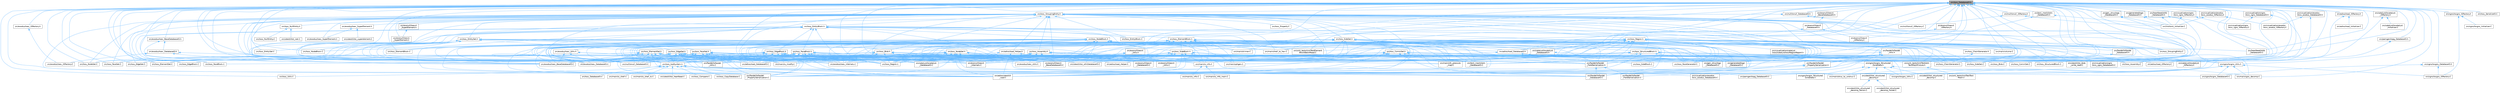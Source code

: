 digraph "src/Ioss_DatabaseIO.h"
{
 // INTERACTIVE_SVG=YES
 // LATEX_PDF_SIZE
  bgcolor="transparent";
  edge [fontname=Helvetica,fontsize=10,labelfontname=Helvetica,labelfontsize=10];
  node [fontname=Helvetica,fontsize=10,shape=box,height=0.2,width=0.4];
  Node1 [id="Node000001",label="src/Ioss_DatabaseIO.h",height=0.2,width=0.4,color="gray40", fillcolor="grey60", style="filled", fontcolor="black",tooltip=" "];
  Node1 -> Node2 [id="edge1_Node000001_Node000002",dir="back",color="steelblue1",style="solid",tooltip=" "];
  Node2 [id="Node000002",label="src/Ioss_Assembly.C",height=0.2,width=0.4,color="grey40", fillcolor="white", style="filled",URL="$Ioss__Assembly_8C.html",tooltip=" "];
  Node1 -> Node3 [id="edge2_Node000001_Node000003",dir="back",color="steelblue1",style="solid",tooltip=" "];
  Node3 [id="Node000003",label="src/Ioss_Blob.C",height=0.2,width=0.4,color="grey40", fillcolor="white", style="filled",URL="$Ioss__Blob_8C.html",tooltip=" "];
  Node1 -> Node4 [id="edge3_Node000001_Node000004",dir="back",color="steelblue1",style="solid",tooltip=" "];
  Node4 [id="Node000004",label="src/Ioss_ChainGenerator.C",height=0.2,width=0.4,color="grey40", fillcolor="white", style="filled",URL="$Ioss__ChainGenerator_8C.html",tooltip=" "];
  Node1 -> Node5 [id="edge4_Node000001_Node000005",dir="back",color="steelblue1",style="solid",tooltip=" "];
  Node5 [id="Node000005",label="src/Ioss_CommSet.C",height=0.2,width=0.4,color="grey40", fillcolor="white", style="filled",URL="$Ioss__CommSet_8C.html",tooltip=" "];
  Node1 -> Node6 [id="edge5_Node000001_Node000006",dir="back",color="steelblue1",style="solid",tooltip=" "];
  Node6 [id="Node000006",label="src/Ioss_EdgeBlock.C",height=0.2,width=0.4,color="grey40", fillcolor="white", style="filled",URL="$Ioss__EdgeBlock_8C.html",tooltip=" "];
  Node1 -> Node7 [id="edge6_Node000001_Node000007",dir="back",color="steelblue1",style="solid",tooltip=" "];
  Node7 [id="Node000007",label="src/Ioss_EdgeSet.C",height=0.2,width=0.4,color="grey40", fillcolor="white", style="filled",URL="$Ioss__EdgeSet_8C.html",tooltip=" "];
  Node1 -> Node8 [id="edge7_Node000001_Node000008",dir="back",color="steelblue1",style="solid",tooltip=" "];
  Node8 [id="Node000008",label="src/Ioss_ElementBlock.C",height=0.2,width=0.4,color="grey40", fillcolor="white", style="filled",URL="$Ioss__ElementBlock_8C.html",tooltip=" "];
  Node1 -> Node9 [id="edge8_Node000001_Node000009",dir="back",color="steelblue1",style="solid",tooltip=" "];
  Node9 [id="Node000009",label="src/Ioss_ElementSet.C",height=0.2,width=0.4,color="grey40", fillcolor="white", style="filled",URL="$Ioss__ElementSet_8C.html",tooltip=" "];
  Node1 -> Node10 [id="edge9_Node000001_Node000010",dir="back",color="steelblue1",style="solid",tooltip=" "];
  Node10 [id="Node000010",label="src/Ioss_EntityBlock.C",height=0.2,width=0.4,color="grey40", fillcolor="white", style="filled",URL="$Ioss__EntityBlock_8C.html",tooltip=" "];
  Node1 -> Node11 [id="edge10_Node000001_Node000011",dir="back",color="steelblue1",style="solid",tooltip=" "];
  Node11 [id="Node000011",label="src/Ioss_FaceBlock.C",height=0.2,width=0.4,color="grey40", fillcolor="white", style="filled",URL="$Ioss__FaceBlock_8C.html",tooltip=" "];
  Node1 -> Node12 [id="edge11_Node000001_Node000012",dir="back",color="steelblue1",style="solid",tooltip=" "];
  Node12 [id="Node000012",label="src/Ioss_FaceGenerator.C",height=0.2,width=0.4,color="grey40", fillcolor="white", style="filled",URL="$Ioss__FaceGenerator_8C.html",tooltip=" "];
  Node1 -> Node13 [id="edge12_Node000001_Node000013",dir="back",color="steelblue1",style="solid",tooltip=" "];
  Node13 [id="Node000013",label="src/Ioss_FaceSet.C",height=0.2,width=0.4,color="grey40", fillcolor="white", style="filled",URL="$Ioss__FaceSet_8C.html",tooltip=" "];
  Node1 -> Node14 [id="edge13_Node000001_Node000014",dir="back",color="steelblue1",style="solid",tooltip=" "];
  Node14 [id="Node000014",label="src/Ioss_GroupingEntity.C",height=0.2,width=0.4,color="grey40", fillcolor="white", style="filled",URL="$Ioss__GroupingEntity_8C.html",tooltip=" "];
  Node1 -> Node15 [id="edge14_Node000001_Node000015",dir="back",color="steelblue1",style="solid",tooltip=" "];
  Node15 [id="Node000015",label="src/Ioss_GroupingEntity.h",height=0.2,width=0.4,color="grey40", fillcolor="white", style="filled",URL="$Ioss__GroupingEntity_8h.html",tooltip=" "];
  Node15 -> Node2 [id="edge15_Node000015_Node000002",dir="back",color="steelblue1",style="solid",tooltip=" "];
  Node15 -> Node16 [id="edge16_Node000015_Node000016",dir="back",color="steelblue1",style="solid",tooltip=" "];
  Node16 [id="Node000016",label="src/Ioss_Assembly.h",height=0.2,width=0.4,color="grey40", fillcolor="white", style="filled",URL="$Ioss__Assembly_8h.html",tooltip=" "];
  Node16 -> Node2 [id="edge17_Node000016_Node000002",dir="back",color="steelblue1",style="solid",tooltip=" "];
  Node16 -> Node17 [id="edge18_Node000016_Node000017",dir="back",color="steelblue1",style="solid",tooltip=" "];
  Node17 [id="Node000017",label="src/Ioss_Region.C",height=0.2,width=0.4,color="grey40", fillcolor="white", style="filled",URL="$Ioss__Region_8C.html",tooltip=" "];
  Node16 -> Node18 [id="edge19_Node000016_Node000018",dir="back",color="steelblue1",style="solid",tooltip=" "];
  Node18 [id="Node000018",label="src/Ioss_SubSystem.h",height=0.2,width=0.4,color="grey40", fillcolor="white", style="filled",URL="$Ioss__SubSystem_8h.html",tooltip=" "];
  Node18 -> Node19 [id="edge20_Node000018_Node000019",dir="back",color="steelblue1",style="solid",tooltip=" "];
  Node19 [id="Node000019",label="src/Ioss_Compare.C",height=0.2,width=0.4,color="grey40", fillcolor="white", style="filled",URL="$Ioss__Compare_8C.html",tooltip=" "];
  Node18 -> Node20 [id="edge21_Node000018_Node000020",dir="back",color="steelblue1",style="solid",tooltip=" "];
  Node20 [id="Node000020",label="src/Ioss_CopyDatabase.C",height=0.2,width=0.4,color="grey40", fillcolor="white", style="filled",URL="$Ioss__CopyDatabase_8C.html",tooltip=" "];
  Node18 -> Node21 [id="edge22_Node000018_Node000021",dir="back",color="steelblue1",style="solid",tooltip=" "];
  Node21 [id="Node000021",label="src/Ioss_DatabaseIO.C",height=0.2,width=0.4,color="grey40", fillcolor="white", style="filled",URL="$Ioss__DatabaseIO_8C.html",tooltip=" "];
  Node18 -> Node22 [id="edge23_Node000018_Node000022",dir="back",color="steelblue1",style="solid",tooltip=" "];
  Node22 [id="Node000022",label="src/Ioss_Utils.C",height=0.2,width=0.4,color="grey40", fillcolor="white", style="filled",URL="$Ioss__Utils_8C.html",tooltip=" "];
  Node18 -> Node23 [id="edge24_Node000018_Node000023",dir="back",color="steelblue1",style="solid",tooltip=" "];
  Node23 [id="Node000023",label="src/adios/utest/Ut\l_ioad.C",height=0.2,width=0.4,color="grey40", fillcolor="white", style="filled",URL="$Ut__ioad_8C.html",tooltip=" "];
  Node18 -> Node24 [id="edge25_Node000018_Node000024",dir="back",color="steelblue1",style="solid",tooltip=" "];
  Node24 [id="Node000024",label="src/cgns/Iocgns_DatabaseIO.C",height=0.2,width=0.4,color="grey40", fillcolor="white", style="filled",URL="$Iocgns__DatabaseIO_8C.html",tooltip=" "];
  Node18 -> Node25 [id="edge26_Node000018_Node000025",dir="back",color="steelblue1",style="solid",tooltip=" "];
  Node25 [id="Node000025",label="src/faodel/Iofaodel\l_DatabaseIO.C",height=0.2,width=0.4,color="grey40", fillcolor="white", style="filled",URL="$Iofaodel__DatabaseIO_8C.html",tooltip=" "];
  Node18 -> Node26 [id="edge27_Node000018_Node000026",dir="back",color="steelblue1",style="solid",tooltip=" "];
  Node26 [id="Node000026",label="src/main/io_shell.C",height=0.2,width=0.4,color="grey40", fillcolor="white", style="filled",URL="$io__shell_8C.html",tooltip=" "];
  Node18 -> Node27 [id="edge28_Node000018_Node000027",dir="back",color="steelblue1",style="solid",tooltip=" "];
  Node27 [id="Node000027",label="src/main/io_shell_ts.C",height=0.2,width=0.4,color="grey40", fillcolor="white", style="filled",URL="$io__shell__ts_8C.html",tooltip=" "];
  Node18 -> Node28 [id="edge29_Node000018_Node000028",dir="back",color="steelblue1",style="solid",tooltip=" "];
  Node28 [id="Node000028",label="src/main/struc_to_unstruc.C",height=0.2,width=0.4,color="grey40", fillcolor="white", style="filled",URL="$struc__to__unstruc_8C.html",tooltip=" "];
  Node18 -> Node29 [id="edge30_Node000018_Node000029",dir="back",color="steelblue1",style="solid",tooltip=" "];
  Node29 [id="Node000029",label="src/pamgen/Iopg_DatabaseIO.C",height=0.2,width=0.4,color="grey40", fillcolor="white", style="filled",URL="$Iopg__DatabaseIO_8C.html",tooltip=" "];
  Node18 -> Node30 [id="edge31_Node000018_Node000030",dir="back",color="steelblue1",style="solid",tooltip=" "];
  Node30 [id="Node000030",label="src/utest/Utst_heartbeat.C",height=0.2,width=0.4,color="grey40", fillcolor="white", style="filled",URL="$Utst__heartbeat_8C.html",tooltip=" "];
  Node18 -> Node31 [id="edge32_Node000018_Node000031",dir="back",color="steelblue1",style="solid",tooltip=" "];
  Node31 [id="Node000031",label="src/visualization/exodus\l/Iovs_exodus_DatabaseIO.C",height=0.2,width=0.4,color="grey40", fillcolor="white", style="filled",URL="$Iovs__exodus__DatabaseIO_8C.html",tooltip=" "];
  Node16 -> Node32 [id="edge33_Node000016_Node000032",dir="back",color="steelblue1",style="solid",tooltip=" "];
  Node32 [id="Node000032",label="src/catalyst/Iocatalyst\l_DatabaseIO.C",height=0.2,width=0.4,color="grey40", fillcolor="white", style="filled",URL="$Iocatalyst__DatabaseIO_8C.html",tooltip=" "];
  Node16 -> Node33 [id="edge34_Node000016_Node000033",dir="back",color="steelblue1",style="solid",tooltip=" "];
  Node33 [id="Node000033",label="src/cgns/Iocgns_Utils.C",height=0.2,width=0.4,color="grey40", fillcolor="white", style="filled",URL="$Iocgns__Utils_8C.html",tooltip=" "];
  Node16 -> Node34 [id="edge35_Node000016_Node000034",dir="back",color="steelblue1",style="solid",tooltip=" "];
  Node34 [id="Node000034",label="src/exodus/Ioex_BaseDatabaseIO.C",height=0.2,width=0.4,color="grey40", fillcolor="white", style="filled",URL="$Ioex__BaseDatabaseIO_8C.html",tooltip=" "];
  Node16 -> Node35 [id="edge36_Node000016_Node000035",dir="back",color="steelblue1",style="solid",tooltip=" "];
  Node35 [id="Node000035",label="src/exodus/Ioex_DatabaseIO.C",height=0.2,width=0.4,color="grey40", fillcolor="white", style="filled",URL="$Ioex__DatabaseIO_8C.html",tooltip=" "];
  Node16 -> Node36 [id="edge37_Node000016_Node000036",dir="back",color="steelblue1",style="solid",tooltip=" "];
  Node36 [id="Node000036",label="src/exodus/Ioex_Internals.C",height=0.2,width=0.4,color="grey40", fillcolor="white", style="filled",URL="$Ioex__Internals_8C.html",tooltip=" "];
  Node16 -> Node37 [id="edge38_Node000016_Node000037",dir="back",color="steelblue1",style="solid",tooltip=" "];
  Node37 [id="Node000037",label="src/exodus/Ioex_Utils.C",height=0.2,width=0.4,color="grey40", fillcolor="white", style="filled",URL="$Ioex__Utils_8C.html",tooltip=" "];
  Node16 -> Node38 [id="edge39_Node000016_Node000038",dir="back",color="steelblue1",style="solid",tooltip=" "];
  Node38 [id="Node000038",label="src/exonull/Ioexnl\l_BaseDatabaseIO.C",height=0.2,width=0.4,color="grey40", fillcolor="white", style="filled",URL="$Ioexnl__BaseDatabaseIO_8C.html",tooltip=" "];
  Node16 -> Node39 [id="edge40_Node000016_Node000039",dir="back",color="steelblue1",style="solid",tooltip=" "];
  Node39 [id="Node000039",label="src/exonull/Ioexnl\l_DatabaseIO.C",height=0.2,width=0.4,color="grey40", fillcolor="white", style="filled",URL="$Ioexnl__DatabaseIO_8C.html",tooltip=" "];
  Node16 -> Node40 [id="edge41_Node000016_Node000040",dir="back",color="steelblue1",style="solid",tooltip=" "];
  Node40 [id="Node000040",label="src/exonull/Ioexnl\l_Internals.C",height=0.2,width=0.4,color="grey40", fillcolor="white", style="filled",URL="$Ioexnl__Internals_8C.html",tooltip=" "];
  Node16 -> Node41 [id="edge42_Node000016_Node000041",dir="back",color="steelblue1",style="solid",tooltip=" "];
  Node41 [id="Node000041",label="src/exonull/Ioexnl\l_Utils.C",height=0.2,width=0.4,color="grey40", fillcolor="white", style="filled",URL="$Ioexnl__Utils_8C.html",tooltip=" "];
  Node16 -> Node42 [id="edge43_Node000016_Node000042",dir="back",color="steelblue1",style="solid",tooltip=" "];
  Node42 [id="Node000042",label="src/main/io_info.h",height=0.2,width=0.4,color="grey40", fillcolor="white", style="filled",URL="$io__info_8h.html",tooltip=" "];
  Node42 -> Node43 [id="edge44_Node000042_Node000043",dir="back",color="steelblue1",style="solid",tooltip=" "];
  Node43 [id="Node000043",label="src/main/io_info.C",height=0.2,width=0.4,color="grey40", fillcolor="white", style="filled",URL="$io__info_8C.html",tooltip=" "];
  Node42 -> Node44 [id="edge45_Node000042_Node000044",dir="back",color="steelblue1",style="solid",tooltip=" "];
  Node44 [id="Node000044",label="src/main/io_info_main.C",height=0.2,width=0.4,color="grey40", fillcolor="white", style="filled",URL="$io__info__main_8C.html",tooltip=" "];
  Node16 -> Node45 [id="edge46_Node000016_Node000045",dir="back",color="steelblue1",style="solid",tooltip=" "];
  Node45 [id="Node000045",label="src/main/io_modify.C",height=0.2,width=0.4,color="grey40", fillcolor="white", style="filled",URL="$io__modify_8C.html",tooltip=" "];
  Node16 -> Node46 [id="edge47_Node000016_Node000046",dir="back",color="steelblue1",style="solid",tooltip=" "];
  Node46 [id="Node000046",label="src/null/Ionull_DatabaseIO.C",height=0.2,width=0.4,color="grey40", fillcolor="white", style="filled",URL="$Ionull__DatabaseIO_8C.html",tooltip=" "];
  Node16 -> Node47 [id="edge48_Node000016_Node000047",dir="back",color="steelblue1",style="solid",tooltip=" "];
  Node47 [id="Node000047",label="src/text_mesh/Iotm\l_DatabaseIO.C",height=0.2,width=0.4,color="grey40", fillcolor="white", style="filled",URL="$Iotm__DatabaseIO_8C.html",tooltip=" "];
  Node16 -> Node48 [id="edge49_Node000016_Node000048",dir="back",color="steelblue1",style="solid",tooltip=" "];
  Node48 [id="Node000048",label="src/unit_tests/UnitTestIotm\lTextMeshFixture.h",height=0.2,width=0.4,color="grey40", fillcolor="white", style="filled",URL="$UnitTestIotmTextMeshFixture_8h.html",tooltip=" "];
  Node48 -> Node49 [id="edge50_Node000048_Node000049",dir="back",color="steelblue1",style="solid",tooltip=" "];
  Node49 [id="Node000049",label="src/unit_tests/UnitTestText\lMesh.C",height=0.2,width=0.4,color="grey40", fillcolor="white", style="filled",URL="$UnitTestTextMesh_8C.html",tooltip=" "];
  Node15 -> Node3 [id="edge51_Node000015_Node000003",dir="back",color="steelblue1",style="solid",tooltip=" "];
  Node15 -> Node50 [id="edge52_Node000015_Node000050",dir="back",color="steelblue1",style="solid",tooltip=" "];
  Node50 [id="Node000050",label="src/Ioss_Blob.h",height=0.2,width=0.4,color="grey40", fillcolor="white", style="filled",URL="$Ioss__Blob_8h.html",tooltip=" "];
  Node50 -> Node3 [id="edge53_Node000050_Node000003",dir="back",color="steelblue1",style="solid",tooltip=" "];
  Node50 -> Node17 [id="edge54_Node000050_Node000017",dir="back",color="steelblue1",style="solid",tooltip=" "];
  Node50 -> Node18 [id="edge55_Node000050_Node000018",dir="back",color="steelblue1",style="solid",tooltip=" "];
  Node50 -> Node34 [id="edge56_Node000050_Node000034",dir="back",color="steelblue1",style="solid",tooltip=" "];
  Node50 -> Node35 [id="edge57_Node000050_Node000035",dir="back",color="steelblue1",style="solid",tooltip=" "];
  Node50 -> Node36 [id="edge58_Node000050_Node000036",dir="back",color="steelblue1",style="solid",tooltip=" "];
  Node50 -> Node38 [id="edge59_Node000050_Node000038",dir="back",color="steelblue1",style="solid",tooltip=" "];
  Node50 -> Node39 [id="edge60_Node000050_Node000039",dir="back",color="steelblue1",style="solid",tooltip=" "];
  Node50 -> Node40 [id="edge61_Node000050_Node000040",dir="back",color="steelblue1",style="solid",tooltip=" "];
  Node50 -> Node42 [id="edge62_Node000050_Node000042",dir="back",color="steelblue1",style="solid",tooltip=" "];
  Node50 -> Node45 [id="edge63_Node000050_Node000045",dir="back",color="steelblue1",style="solid",tooltip=" "];
  Node50 -> Node46 [id="edge64_Node000050_Node000046",dir="back",color="steelblue1",style="solid",tooltip=" "];
  Node50 -> Node51 [id="edge65_Node000050_Node000051",dir="back",color="steelblue1",style="solid",tooltip=" "];
  Node51 [id="Node000051",label="src/utest/Utst_blob\l_write_read.C",height=0.2,width=0.4,color="grey40", fillcolor="white", style="filled",URL="$Utst__blob__write__read_8C.html",tooltip=" "];
  Node15 -> Node5 [id="edge66_Node000015_Node000005",dir="back",color="steelblue1",style="solid",tooltip=" "];
  Node15 -> Node52 [id="edge67_Node000015_Node000052",dir="back",color="steelblue1",style="solid",tooltip=" "];
  Node52 [id="Node000052",label="src/Ioss_CommSet.h",height=0.2,width=0.4,color="grey40", fillcolor="white", style="filled",URL="$Ioss__CommSet_8h.html",tooltip=" "];
  Node52 -> Node5 [id="edge68_Node000052_Node000005",dir="back",color="steelblue1",style="solid",tooltip=" "];
  Node52 -> Node12 [id="edge69_Node000052_Node000012",dir="back",color="steelblue1",style="solid",tooltip=" "];
  Node52 -> Node17 [id="edge70_Node000052_Node000017",dir="back",color="steelblue1",style="solid",tooltip=" "];
  Node52 -> Node18 [id="edge71_Node000052_Node000018",dir="back",color="steelblue1",style="solid",tooltip=" "];
  Node52 -> Node53 [id="edge72_Node000052_Node000053",dir="back",color="steelblue1",style="solid",tooltip=" "];
  Node53 [id="Node000053",label="src/adios/Ioad_DatabaseIO.C",height=0.2,width=0.4,color="grey40", fillcolor="white", style="filled",URL="$Ioad__DatabaseIO_8C.html",tooltip=" "];
  Node52 -> Node23 [id="edge73_Node000052_Node000023",dir="back",color="steelblue1",style="solid",tooltip=" "];
  Node52 -> Node32 [id="edge74_Node000052_Node000032",dir="back",color="steelblue1",style="solid",tooltip=" "];
  Node52 -> Node34 [id="edge75_Node000052_Node000034",dir="back",color="steelblue1",style="solid",tooltip=" "];
  Node52 -> Node35 [id="edge76_Node000052_Node000035",dir="back",color="steelblue1",style="solid",tooltip=" "];
  Node52 -> Node38 [id="edge77_Node000052_Node000038",dir="back",color="steelblue1",style="solid",tooltip=" "];
  Node52 -> Node39 [id="edge78_Node000052_Node000039",dir="back",color="steelblue1",style="solid",tooltip=" "];
  Node52 -> Node25 [id="edge79_Node000052_Node000025",dir="back",color="steelblue1",style="solid",tooltip=" "];
  Node52 -> Node54 [id="edge80_Node000052_Node000054",dir="back",color="steelblue1",style="solid",tooltip=" "];
  Node54 [id="Node000054",label="src/faodel/Iofaodel\l_FieldSerialization.h",height=0.2,width=0.4,color="grey40", fillcolor="white", style="filled",URL="$Iofaodel__FieldSerialization_8h.html",tooltip=" "];
  Node54 -> Node25 [id="edge81_Node000054_Node000025",dir="back",color="steelblue1",style="solid",tooltip=" "];
  Node54 -> Node55 [id="edge82_Node000054_Node000055",dir="back",color="steelblue1",style="solid",tooltip=" "];
  Node55 [id="Node000055",label="src/faodel/Iofaodel\l_FieldSerialization.C",height=0.2,width=0.4,color="grey40", fillcolor="white", style="filled",URL="$Iofaodel__FieldSerialization_8C.html",tooltip=" "];
  Node52 -> Node56 [id="edge83_Node000052_Node000056",dir="back",color="steelblue1",style="solid",tooltip=" "];
  Node56 [id="Node000056",label="src/faodel/Iofaodel\l_PropertySerialization.C",height=0.2,width=0.4,color="grey40", fillcolor="white", style="filled",URL="$Iofaodel__PropertySerialization_8C.html",tooltip=" "];
  Node52 -> Node57 [id="edge84_Node000052_Node000057",dir="back",color="steelblue1",style="solid",tooltip=" "];
  Node57 [id="Node000057",label="src/faodel/Iofaodel\l_Utils.C",height=0.2,width=0.4,color="grey40", fillcolor="white", style="filled",URL="$Iofaodel__Utils_8C.html",tooltip=" "];
  Node52 -> Node58 [id="edge85_Node000052_Node000058",dir="back",color="steelblue1",style="solid",tooltip=" "];
  Node58 [id="Node000058",label="src/gen_struc/Iogs\l_DatabaseIO.C",height=0.2,width=0.4,color="grey40", fillcolor="white", style="filled",URL="$Iogs__DatabaseIO_8C.html",tooltip=" "];
  Node52 -> Node59 [id="edge86_Node000052_Node000059",dir="back",color="steelblue1",style="solid",tooltip=" "];
  Node59 [id="Node000059",label="src/generated/Iogn\l_DatabaseIO.C",height=0.2,width=0.4,color="grey40", fillcolor="white", style="filled",URL="$Iogn__DatabaseIO_8C.html",tooltip=" "];
  Node52 -> Node60 [id="edge87_Node000052_Node000060",dir="back",color="steelblue1",style="solid",tooltip=" "];
  Node60 [id="Node000060",label="src/main/cth_pressure\l_map.C",height=0.2,width=0.4,color="grey40", fillcolor="white", style="filled",URL="$cth__pressure__map_8C.html",tooltip=" "];
  Node52 -> Node42 [id="edge88_Node000052_Node000042",dir="back",color="steelblue1",style="solid",tooltip=" "];
  Node52 -> Node45 [id="edge89_Node000052_Node000045",dir="back",color="steelblue1",style="solid",tooltip=" "];
  Node52 -> Node46 [id="edge90_Node000052_Node000046",dir="back",color="steelblue1",style="solid",tooltip=" "];
  Node52 -> Node47 [id="edge91_Node000052_Node000047",dir="back",color="steelblue1",style="solid",tooltip=" "];
  Node52 -> Node48 [id="edge92_Node000052_Node000048",dir="back",color="steelblue1",style="solid",tooltip=" "];
  Node15 -> Node7 [id="edge93_Node000015_Node000007",dir="back",color="steelblue1",style="solid",tooltip=" "];
  Node15 -> Node9 [id="edge94_Node000015_Node000009",dir="back",color="steelblue1",style="solid",tooltip=" "];
  Node15 -> Node10 [id="edge95_Node000015_Node000010",dir="back",color="steelblue1",style="solid",tooltip=" "];
  Node15 -> Node61 [id="edge96_Node000015_Node000061",dir="back",color="steelblue1",style="solid",tooltip=" "];
  Node61 [id="Node000061",label="src/Ioss_EntityBlock.h",height=0.2,width=0.4,color="grey40", fillcolor="white", style="filled",URL="$Ioss__EntityBlock_8h.html",tooltip=" "];
  Node61 -> Node6 [id="edge97_Node000061_Node000006",dir="back",color="steelblue1",style="solid",tooltip=" "];
  Node61 -> Node62 [id="edge98_Node000061_Node000062",dir="back",color="steelblue1",style="solid",tooltip=" "];
  Node62 [id="Node000062",label="src/Ioss_EdgeBlock.h",height=0.2,width=0.4,color="grey40", fillcolor="white", style="filled",URL="$Ioss__EdgeBlock_8h.html",tooltip=" "];
  Node62 -> Node6 [id="edge99_Node000062_Node000006",dir="back",color="steelblue1",style="solid",tooltip=" "];
  Node62 -> Node17 [id="edge100_Node000062_Node000017",dir="back",color="steelblue1",style="solid",tooltip=" "];
  Node62 -> Node18 [id="edge101_Node000062_Node000018",dir="back",color="steelblue1",style="solid",tooltip=" "];
  Node62 -> Node53 [id="edge102_Node000062_Node000053",dir="back",color="steelblue1",style="solid",tooltip=" "];
  Node62 -> Node23 [id="edge103_Node000062_Node000023",dir="back",color="steelblue1",style="solid",tooltip=" "];
  Node62 -> Node32 [id="edge104_Node000062_Node000032",dir="back",color="steelblue1",style="solid",tooltip=" "];
  Node62 -> Node34 [id="edge105_Node000062_Node000034",dir="back",color="steelblue1",style="solid",tooltip=" "];
  Node62 -> Node35 [id="edge106_Node000062_Node000035",dir="back",color="steelblue1",style="solid",tooltip=" "];
  Node62 -> Node36 [id="edge107_Node000062_Node000036",dir="back",color="steelblue1",style="solid",tooltip=" "];
  Node62 -> Node38 [id="edge108_Node000062_Node000038",dir="back",color="steelblue1",style="solid",tooltip=" "];
  Node62 -> Node39 [id="edge109_Node000062_Node000039",dir="back",color="steelblue1",style="solid",tooltip=" "];
  Node62 -> Node40 [id="edge110_Node000062_Node000040",dir="back",color="steelblue1",style="solid",tooltip=" "];
  Node62 -> Node54 [id="edge111_Node000062_Node000054",dir="back",color="steelblue1",style="solid",tooltip=" "];
  Node62 -> Node56 [id="edge112_Node000062_Node000056",dir="back",color="steelblue1",style="solid",tooltip=" "];
  Node62 -> Node57 [id="edge113_Node000062_Node000057",dir="back",color="steelblue1",style="solid",tooltip=" "];
  Node62 -> Node42 [id="edge114_Node000062_Node000042",dir="back",color="steelblue1",style="solid",tooltip=" "];
  Node62 -> Node45 [id="edge115_Node000062_Node000045",dir="back",color="steelblue1",style="solid",tooltip=" "];
  Node62 -> Node46 [id="edge116_Node000062_Node000046",dir="back",color="steelblue1",style="solid",tooltip=" "];
  Node61 -> Node8 [id="edge117_Node000061_Node000008",dir="back",color="steelblue1",style="solid",tooltip=" "];
  Node61 -> Node63 [id="edge118_Node000061_Node000063",dir="back",color="steelblue1",style="solid",tooltip=" "];
  Node63 [id="Node000063",label="src/Ioss_ElementBlock.h",height=0.2,width=0.4,color="grey40", fillcolor="white", style="filled",URL="$Ioss__ElementBlock_8h.html",tooltip=" "];
  Node63 -> Node4 [id="edge119_Node000063_Node000004",dir="back",color="steelblue1",style="solid",tooltip=" "];
  Node63 -> Node8 [id="edge120_Node000063_Node000008",dir="back",color="steelblue1",style="solid",tooltip=" "];
  Node63 -> Node12 [id="edge121_Node000063_Node000012",dir="back",color="steelblue1",style="solid",tooltip=" "];
  Node63 -> Node17 [id="edge122_Node000063_Node000017",dir="back",color="steelblue1",style="solid",tooltip=" "];
  Node63 -> Node64 [id="edge123_Node000063_Node000064",dir="back",color="steelblue1",style="solid",tooltip=" "];
  Node64 [id="Node000064",label="src/Ioss_SideBlock.C",height=0.2,width=0.4,color="grey40", fillcolor="white", style="filled",URL="$Ioss__SideBlock_8C.html",tooltip=" "];
  Node63 -> Node65 [id="edge124_Node000063_Node000065",dir="back",color="steelblue1",style="solid",tooltip=" "];
  Node65 [id="Node000065",label="src/Ioss_SideBlock.h",height=0.2,width=0.4,color="grey40", fillcolor="white", style="filled",URL="$Ioss__SideBlock_8h.html",tooltip=" "];
  Node65 -> Node4 [id="edge125_Node000065_Node000004",dir="back",color="steelblue1",style="solid",tooltip=" "];
  Node65 -> Node17 [id="edge126_Node000065_Node000017",dir="back",color="steelblue1",style="solid",tooltip=" "];
  Node65 -> Node64 [id="edge127_Node000065_Node000064",dir="back",color="steelblue1",style="solid",tooltip=" "];
  Node65 -> Node66 [id="edge128_Node000065_Node000066",dir="back",color="steelblue1",style="solid",tooltip=" "];
  Node66 [id="Node000066",label="src/Ioss_SideSet.C",height=0.2,width=0.4,color="grey40", fillcolor="white", style="filled",URL="$Ioss__SideSet_8C.html",tooltip=" "];
  Node65 -> Node18 [id="edge129_Node000065_Node000018",dir="back",color="steelblue1",style="solid",tooltip=" "];
  Node65 -> Node53 [id="edge130_Node000065_Node000053",dir="back",color="steelblue1",style="solid",tooltip=" "];
  Node65 -> Node67 [id="edge131_Node000065_Node000067",dir="back",color="steelblue1",style="solid",tooltip=" "];
  Node67 [id="Node000067",label="src/adios/Ioad_Helper.C",height=0.2,width=0.4,color="grey40", fillcolor="white", style="filled",URL="$Ioad__Helper_8C.html",tooltip=" "];
  Node65 -> Node23 [id="edge132_Node000065_Node000023",dir="back",color="steelblue1",style="solid",tooltip=" "];
  Node65 -> Node32 [id="edge133_Node000065_Node000032",dir="back",color="steelblue1",style="solid",tooltip=" "];
  Node65 -> Node68 [id="edge134_Node000065_Node000068",dir="back",color="steelblue1",style="solid",tooltip=" "];
  Node68 [id="Node000068",label="src/cgns/Iocgns_Utils.h",height=0.2,width=0.4,color="grey40", fillcolor="white", style="filled",URL="$Iocgns__Utils_8h.html",tooltip=" "];
  Node68 -> Node24 [id="edge135_Node000068_Node000024",dir="back",color="steelblue1",style="solid",tooltip=" "];
  Node68 -> Node69 [id="edge136_Node000068_Node000069",dir="back",color="steelblue1",style="solid",tooltip=" "];
  Node69 [id="Node000069",label="src/cgns/Iocgns_IOFactory.C",height=0.2,width=0.4,color="grey40", fillcolor="white", style="filled",URL="$Iocgns__IOFactory_8C.html",tooltip=" "];
  Node68 -> Node33 [id="edge137_Node000068_Node000033",dir="back",color="steelblue1",style="solid",tooltip=" "];
  Node68 -> Node70 [id="edge138_Node000068_Node000070",dir="back",color="steelblue1",style="solid",tooltip=" "];
  Node70 [id="Node000070",label="src/main/cgns_decomp.C",height=0.2,width=0.4,color="grey40", fillcolor="white", style="filled",URL="$cgns__decomp_8C.html",tooltip=" "];
  Node68 -> Node28 [id="edge139_Node000068_Node000028",dir="back",color="steelblue1",style="solid",tooltip=" "];
  Node68 -> Node71 [id="edge140_Node000068_Node000071",dir="back",color="steelblue1",style="solid",tooltip=" "];
  Node71 [id="Node000071",label="src/utest/Utst_structured\l_decomp.C",height=0.2,width=0.4,color="grey40", fillcolor="white", style="filled",URL="$Utst__structured__decomp_8C.html",tooltip=" "];
  Node65 -> Node34 [id="edge141_Node000065_Node000034",dir="back",color="steelblue1",style="solid",tooltip=" "];
  Node65 -> Node35 [id="edge142_Node000065_Node000035",dir="back",color="steelblue1",style="solid",tooltip=" "];
  Node65 -> Node36 [id="edge143_Node000065_Node000036",dir="back",color="steelblue1",style="solid",tooltip=" "];
  Node65 -> Node38 [id="edge144_Node000065_Node000038",dir="back",color="steelblue1",style="solid",tooltip=" "];
  Node65 -> Node39 [id="edge145_Node000065_Node000039",dir="back",color="steelblue1",style="solid",tooltip=" "];
  Node65 -> Node40 [id="edge146_Node000065_Node000040",dir="back",color="steelblue1",style="solid",tooltip=" "];
  Node65 -> Node25 [id="edge147_Node000065_Node000025",dir="back",color="steelblue1",style="solid",tooltip=" "];
  Node65 -> Node54 [id="edge148_Node000065_Node000054",dir="back",color="steelblue1",style="solid",tooltip=" "];
  Node65 -> Node56 [id="edge149_Node000065_Node000056",dir="back",color="steelblue1",style="solid",tooltip=" "];
  Node65 -> Node57 [id="edge150_Node000065_Node000057",dir="back",color="steelblue1",style="solid",tooltip=" "];
  Node65 -> Node58 [id="edge151_Node000065_Node000058",dir="back",color="steelblue1",style="solid",tooltip=" "];
  Node65 -> Node59 [id="edge152_Node000065_Node000059",dir="back",color="steelblue1",style="solid",tooltip=" "];
  Node65 -> Node60 [id="edge153_Node000065_Node000060",dir="back",color="steelblue1",style="solid",tooltip=" "];
  Node65 -> Node42 [id="edge154_Node000065_Node000042",dir="back",color="steelblue1",style="solid",tooltip=" "];
  Node65 -> Node45 [id="edge155_Node000065_Node000045",dir="back",color="steelblue1",style="solid",tooltip=" "];
  Node65 -> Node46 [id="edge156_Node000065_Node000046",dir="back",color="steelblue1",style="solid",tooltip=" "];
  Node65 -> Node47 [id="edge157_Node000065_Node000047",dir="back",color="steelblue1",style="solid",tooltip=" "];
  Node65 -> Node48 [id="edge158_Node000065_Node000048",dir="back",color="steelblue1",style="solid",tooltip=" "];
  Node65 -> Node72 [id="edge159_Node000065_Node000072",dir="back",color="steelblue1",style="solid",tooltip=" "];
  Node72 [id="Node000072",label="src/utest/Utst_IofxDatabaseIO.C",height=0.2,width=0.4,color="grey40", fillcolor="white", style="filled",URL="$Utst__IofxDatabaseIO_8C.html",tooltip=" "];
  Node63 -> Node18 [id="edge160_Node000063_Node000018",dir="back",color="steelblue1",style="solid",tooltip=" "];
  Node63 -> Node53 [id="edge161_Node000063_Node000053",dir="back",color="steelblue1",style="solid",tooltip=" "];
  Node63 -> Node23 [id="edge162_Node000063_Node000023",dir="back",color="steelblue1",style="solid",tooltip=" "];
  Node63 -> Node32 [id="edge163_Node000063_Node000032",dir="back",color="steelblue1",style="solid",tooltip=" "];
  Node63 -> Node34 [id="edge164_Node000063_Node000034",dir="back",color="steelblue1",style="solid",tooltip=" "];
  Node63 -> Node35 [id="edge165_Node000063_Node000035",dir="back",color="steelblue1",style="solid",tooltip=" "];
  Node63 -> Node36 [id="edge166_Node000063_Node000036",dir="back",color="steelblue1",style="solid",tooltip=" "];
  Node63 -> Node73 [id="edge167_Node000063_Node000073",dir="back",color="steelblue1",style="solid",tooltip=" "];
  Node73 [id="Node000073",label="src/exodus/Ioex_Utils.h",height=0.2,width=0.4,color="grey40", fillcolor="white", style="filled",URL="$Ioex__Utils_8h.html",tooltip=" "];
  Node73 -> Node34 [id="edge168_Node000073_Node000034",dir="back",color="steelblue1",style="solid",tooltip=" "];
  Node73 -> Node35 [id="edge169_Node000073_Node000035",dir="back",color="steelblue1",style="solid",tooltip=" "];
  Node73 -> Node36 [id="edge170_Node000073_Node000036",dir="back",color="steelblue1",style="solid",tooltip=" "];
  Node73 -> Node37 [id="edge171_Node000073_Node000037",dir="back",color="steelblue1",style="solid",tooltip=" "];
  Node63 -> Node38 [id="edge172_Node000063_Node000038",dir="back",color="steelblue1",style="solid",tooltip=" "];
  Node63 -> Node39 [id="edge173_Node000063_Node000039",dir="back",color="steelblue1",style="solid",tooltip=" "];
  Node63 -> Node40 [id="edge174_Node000063_Node000040",dir="back",color="steelblue1",style="solid",tooltip=" "];
  Node63 -> Node74 [id="edge175_Node000063_Node000074",dir="back",color="steelblue1",style="solid",tooltip=" "];
  Node74 [id="Node000074",label="src/exonull/Ioexnl\l_Utils.h",height=0.2,width=0.4,color="grey40", fillcolor="white", style="filled",URL="$Ioexnl__Utils_8h.html",tooltip=" "];
  Node74 -> Node38 [id="edge176_Node000074_Node000038",dir="back",color="steelblue1",style="solid",tooltip=" "];
  Node74 -> Node39 [id="edge177_Node000074_Node000039",dir="back",color="steelblue1",style="solid",tooltip=" "];
  Node74 -> Node40 [id="edge178_Node000074_Node000040",dir="back",color="steelblue1",style="solid",tooltip=" "];
  Node74 -> Node41 [id="edge179_Node000074_Node000041",dir="back",color="steelblue1",style="solid",tooltip=" "];
  Node63 -> Node25 [id="edge180_Node000063_Node000025",dir="back",color="steelblue1",style="solid",tooltip=" "];
  Node63 -> Node54 [id="edge181_Node000063_Node000054",dir="back",color="steelblue1",style="solid",tooltip=" "];
  Node63 -> Node56 [id="edge182_Node000063_Node000056",dir="back",color="steelblue1",style="solid",tooltip=" "];
  Node63 -> Node57 [id="edge183_Node000063_Node000057",dir="back",color="steelblue1",style="solid",tooltip=" "];
  Node63 -> Node58 [id="edge184_Node000063_Node000058",dir="back",color="steelblue1",style="solid",tooltip=" "];
  Node63 -> Node59 [id="edge185_Node000063_Node000059",dir="back",color="steelblue1",style="solid",tooltip=" "];
  Node63 -> Node60 [id="edge186_Node000063_Node000060",dir="back",color="steelblue1",style="solid",tooltip=" "];
  Node63 -> Node42 [id="edge187_Node000063_Node000042",dir="back",color="steelblue1",style="solid",tooltip=" "];
  Node63 -> Node45 [id="edge188_Node000063_Node000045",dir="back",color="steelblue1",style="solid",tooltip=" "];
  Node63 -> Node75 [id="edge189_Node000063_Node000075",dir="back",color="steelblue1",style="solid",tooltip=" "];
  Node75 [id="Node000075",label="src/main/shell_to_hex.C",height=0.2,width=0.4,color="grey40", fillcolor="white", style="filled",URL="$shell__to__hex_8C.html",tooltip=" "];
  Node63 -> Node76 [id="edge190_Node000063_Node000076",dir="back",color="steelblue1",style="solid",tooltip=" "];
  Node76 [id="Node000076",label="src/main/skinner.C",height=0.2,width=0.4,color="grey40", fillcolor="white", style="filled",URL="$skinner_8C.html",tooltip=" "];
  Node63 -> Node77 [id="edge191_Node000063_Node000077",dir="back",color="steelblue1",style="solid",tooltip=" "];
  Node77 [id="Node000077",label="src/main/sphgen.C",height=0.2,width=0.4,color="grey40", fillcolor="white", style="filled",URL="$sphgen_8C.html",tooltip=" "];
  Node63 -> Node78 [id="edge192_Node000063_Node000078",dir="back",color="steelblue1",style="solid",tooltip=" "];
  Node78 [id="Node000078",label="src/main/volume.C",height=0.2,width=0.4,color="grey40", fillcolor="white", style="filled",URL="$volume_8C.html",tooltip=" "];
  Node63 -> Node46 [id="edge193_Node000063_Node000046",dir="back",color="steelblue1",style="solid",tooltip=" "];
  Node63 -> Node47 [id="edge194_Node000063_Node000047",dir="back",color="steelblue1",style="solid",tooltip=" "];
  Node63 -> Node79 [id="edge195_Node000063_Node000079",dir="back",color="steelblue1",style="solid",tooltip=" "];
  Node79 [id="Node000079",label="src/unit_tests/UnitTestElement\lBlockBatchRead.C",height=0.2,width=0.4,color="grey40", fillcolor="white", style="filled",URL="$UnitTestElementBlockBatchRead_8C.html",tooltip=" "];
  Node63 -> Node48 [id="edge196_Node000063_Node000048",dir="back",color="steelblue1",style="solid",tooltip=" "];
  Node63 -> Node72 [id="edge197_Node000063_Node000072",dir="back",color="steelblue1",style="solid",tooltip=" "];
  Node61 -> Node10 [id="edge198_Node000061_Node000010",dir="back",color="steelblue1",style="solid",tooltip=" "];
  Node61 -> Node11 [id="edge199_Node000061_Node000011",dir="back",color="steelblue1",style="solid",tooltip=" "];
  Node61 -> Node80 [id="edge200_Node000061_Node000080",dir="back",color="steelblue1",style="solid",tooltip=" "];
  Node80 [id="Node000080",label="src/Ioss_FaceBlock.h",height=0.2,width=0.4,color="grey40", fillcolor="white", style="filled",URL="$Ioss__FaceBlock_8h.html",tooltip=" "];
  Node80 -> Node11 [id="edge201_Node000080_Node000011",dir="back",color="steelblue1",style="solid",tooltip=" "];
  Node80 -> Node17 [id="edge202_Node000080_Node000017",dir="back",color="steelblue1",style="solid",tooltip=" "];
  Node80 -> Node18 [id="edge203_Node000080_Node000018",dir="back",color="steelblue1",style="solid",tooltip=" "];
  Node80 -> Node53 [id="edge204_Node000080_Node000053",dir="back",color="steelblue1",style="solid",tooltip=" "];
  Node80 -> Node23 [id="edge205_Node000080_Node000023",dir="back",color="steelblue1",style="solid",tooltip=" "];
  Node80 -> Node32 [id="edge206_Node000080_Node000032",dir="back",color="steelblue1",style="solid",tooltip=" "];
  Node80 -> Node34 [id="edge207_Node000080_Node000034",dir="back",color="steelblue1",style="solid",tooltip=" "];
  Node80 -> Node35 [id="edge208_Node000080_Node000035",dir="back",color="steelblue1",style="solid",tooltip=" "];
  Node80 -> Node36 [id="edge209_Node000080_Node000036",dir="back",color="steelblue1",style="solid",tooltip=" "];
  Node80 -> Node38 [id="edge210_Node000080_Node000038",dir="back",color="steelblue1",style="solid",tooltip=" "];
  Node80 -> Node39 [id="edge211_Node000080_Node000039",dir="back",color="steelblue1",style="solid",tooltip=" "];
  Node80 -> Node40 [id="edge212_Node000080_Node000040",dir="back",color="steelblue1",style="solid",tooltip=" "];
  Node80 -> Node54 [id="edge213_Node000080_Node000054",dir="back",color="steelblue1",style="solid",tooltip=" "];
  Node80 -> Node56 [id="edge214_Node000080_Node000056",dir="back",color="steelblue1",style="solid",tooltip=" "];
  Node80 -> Node57 [id="edge215_Node000080_Node000057",dir="back",color="steelblue1",style="solid",tooltip=" "];
  Node80 -> Node42 [id="edge216_Node000080_Node000042",dir="back",color="steelblue1",style="solid",tooltip=" "];
  Node80 -> Node45 [id="edge217_Node000080_Node000045",dir="back",color="steelblue1",style="solid",tooltip=" "];
  Node80 -> Node46 [id="edge218_Node000080_Node000046",dir="back",color="steelblue1",style="solid",tooltip=" "];
  Node61 -> Node81 [id="edge219_Node000061_Node000081",dir="back",color="steelblue1",style="solid",tooltip=" "];
  Node81 [id="Node000081",label="src/Ioss_NodeBlock.C",height=0.2,width=0.4,color="grey40", fillcolor="white", style="filled",URL="$Ioss__NodeBlock_8C.html",tooltip=" "];
  Node61 -> Node82 [id="edge220_Node000061_Node000082",dir="back",color="steelblue1",style="solid",tooltip=" "];
  Node82 [id="Node000082",label="src/Ioss_NodeBlock.h",height=0.2,width=0.4,color="grey40", fillcolor="white", style="filled",URL="$Ioss__NodeBlock_8h.html",tooltip=" "];
  Node82 -> Node12 [id="edge221_Node000082_Node000012",dir="back",color="steelblue1",style="solid",tooltip=" "];
  Node82 -> Node81 [id="edge222_Node000082_Node000081",dir="back",color="steelblue1",style="solid",tooltip=" "];
  Node82 -> Node17 [id="edge223_Node000082_Node000017",dir="back",color="steelblue1",style="solid",tooltip=" "];
  Node82 -> Node83 [id="edge224_Node000082_Node000083",dir="back",color="steelblue1",style="solid",tooltip=" "];
  Node83 [id="Node000083",label="src/Ioss_StructuredBlock.h",height=0.2,width=0.4,color="grey40", fillcolor="white", style="filled",URL="$Ioss__StructuredBlock_8h.html",tooltip=" "];
  Node83 -> Node17 [id="edge225_Node000083_Node000017",dir="back",color="steelblue1",style="solid",tooltip=" "];
  Node83 -> Node84 [id="edge226_Node000083_Node000084",dir="back",color="steelblue1",style="solid",tooltip=" "];
  Node84 [id="Node000084",label="src/Ioss_StructuredBlock.C",height=0.2,width=0.4,color="grey40", fillcolor="white", style="filled",URL="$Ioss__StructuredBlock_8C.html",tooltip=" "];
  Node83 -> Node18 [id="edge227_Node000083_Node000018",dir="back",color="steelblue1",style="solid",tooltip=" "];
  Node83 -> Node32 [id="edge228_Node000083_Node000032",dir="back",color="steelblue1",style="solid",tooltip=" "];
  Node83 -> Node85 [id="edge229_Node000083_Node000085",dir="back",color="steelblue1",style="solid",tooltip=" "];
  Node85 [id="Node000085",label="src/cgns/Iocgns_Structured\lZoneData.h",height=0.2,width=0.4,color="grey40", fillcolor="white", style="filled",URL="$Iocgns__StructuredZoneData_8h.html",tooltip=" "];
  Node85 -> Node86 [id="edge230_Node000085_Node000086",dir="back",color="steelblue1",style="solid",tooltip=" "];
  Node86 [id="Node000086",label="src/cgns/Iocgns_Structured\lZoneData.C",height=0.2,width=0.4,color="grey40", fillcolor="white", style="filled",URL="$Iocgns__StructuredZoneData_8C.html",tooltip=" "];
  Node85 -> Node33 [id="edge231_Node000085_Node000033",dir="back",color="steelblue1",style="solid",tooltip=" "];
  Node85 -> Node70 [id="edge232_Node000085_Node000070",dir="back",color="steelblue1",style="solid",tooltip=" "];
  Node85 -> Node28 [id="edge233_Node000085_Node000028",dir="back",color="steelblue1",style="solid",tooltip=" "];
  Node85 -> Node71 [id="edge234_Node000085_Node000071",dir="back",color="steelblue1",style="solid",tooltip=" "];
  Node85 -> Node87 [id="edge235_Node000085_Node000087",dir="back",color="steelblue1",style="solid",tooltip=" "];
  Node87 [id="Node000087",label="src/utest/Utst_structured\l_decomp.h",height=0.2,width=0.4,color="grey40", fillcolor="white", style="filled",URL="$Utst__structured__decomp_8h.html",tooltip=" "];
  Node87 -> Node88 [id="edge236_Node000087_Node000088",dir="back",color="steelblue1",style="solid",tooltip=" "];
  Node88 [id="Node000088",label="src/utest/Utst_structured\l_decomp_herron.C",height=0.2,width=0.4,color="grey40", fillcolor="white", style="filled",URL="$Utst__structured__decomp__herron_8C.html",tooltip=" "];
  Node87 -> Node89 [id="edge237_Node000087_Node000089",dir="back",color="steelblue1",style="solid",tooltip=" "];
  Node89 [id="Node000089",label="src/utest/Utst_structured\l_decomp_rocket.C",height=0.2,width=0.4,color="grey40", fillcolor="white", style="filled",URL="$Utst__structured__decomp__rocket_8C.html",tooltip=" "];
  Node83 -> Node33 [id="edge238_Node000083_Node000033",dir="back",color="steelblue1",style="solid",tooltip=" "];
  Node83 -> Node68 [id="edge239_Node000083_Node000068",dir="back",color="steelblue1",style="solid",tooltip=" "];
  Node83 -> Node54 [id="edge240_Node000083_Node000054",dir="back",color="steelblue1",style="solid",tooltip=" "];
  Node83 -> Node56 [id="edge241_Node000083_Node000056",dir="back",color="steelblue1",style="solid",tooltip=" "];
  Node83 -> Node57 [id="edge242_Node000083_Node000057",dir="back",color="steelblue1",style="solid",tooltip=" "];
  Node83 -> Node58 [id="edge243_Node000083_Node000058",dir="back",color="steelblue1",style="solid",tooltip=" "];
  Node83 -> Node42 [id="edge244_Node000083_Node000042",dir="back",color="steelblue1",style="solid",tooltip=" "];
  Node83 -> Node45 [id="edge245_Node000083_Node000045",dir="back",color="steelblue1",style="solid",tooltip=" "];
  Node83 -> Node90 [id="edge246_Node000083_Node000090",dir="back",color="steelblue1",style="solid",tooltip=" "];
  Node90 [id="Node000090",label="src/visualization/cgns\l/Iovs_cgns_DatabaseIO.C",height=0.2,width=0.4,color="grey40", fillcolor="white", style="filled",URL="$Iovs__cgns__DatabaseIO_8C.html",tooltip=" "];
  Node82 -> Node18 [id="edge247_Node000082_Node000018",dir="back",color="steelblue1",style="solid",tooltip=" "];
  Node82 -> Node53 [id="edge248_Node000082_Node000053",dir="back",color="steelblue1",style="solid",tooltip=" "];
  Node82 -> Node23 [id="edge249_Node000082_Node000023",dir="back",color="steelblue1",style="solid",tooltip=" "];
  Node82 -> Node32 [id="edge250_Node000082_Node000032",dir="back",color="steelblue1",style="solid",tooltip=" "];
  Node82 -> Node34 [id="edge251_Node000082_Node000034",dir="back",color="steelblue1",style="solid",tooltip=" "];
  Node82 -> Node35 [id="edge252_Node000082_Node000035",dir="back",color="steelblue1",style="solid",tooltip=" "];
  Node82 -> Node36 [id="edge253_Node000082_Node000036",dir="back",color="steelblue1",style="solid",tooltip=" "];
  Node82 -> Node38 [id="edge254_Node000082_Node000038",dir="back",color="steelblue1",style="solid",tooltip=" "];
  Node82 -> Node39 [id="edge255_Node000082_Node000039",dir="back",color="steelblue1",style="solid",tooltip=" "];
  Node82 -> Node40 [id="edge256_Node000082_Node000040",dir="back",color="steelblue1",style="solid",tooltip=" "];
  Node82 -> Node25 [id="edge257_Node000082_Node000025",dir="back",color="steelblue1",style="solid",tooltip=" "];
  Node82 -> Node54 [id="edge258_Node000082_Node000054",dir="back",color="steelblue1",style="solid",tooltip=" "];
  Node82 -> Node56 [id="edge259_Node000082_Node000056",dir="back",color="steelblue1",style="solid",tooltip=" "];
  Node82 -> Node57 [id="edge260_Node000082_Node000057",dir="back",color="steelblue1",style="solid",tooltip=" "];
  Node82 -> Node58 [id="edge261_Node000082_Node000058",dir="back",color="steelblue1",style="solid",tooltip=" "];
  Node82 -> Node59 [id="edge262_Node000082_Node000059",dir="back",color="steelblue1",style="solid",tooltip=" "];
  Node82 -> Node60 [id="edge263_Node000082_Node000060",dir="back",color="steelblue1",style="solid",tooltip=" "];
  Node82 -> Node42 [id="edge264_Node000082_Node000042",dir="back",color="steelblue1",style="solid",tooltip=" "];
  Node82 -> Node45 [id="edge265_Node000082_Node000045",dir="back",color="steelblue1",style="solid",tooltip=" "];
  Node82 -> Node75 [id="edge266_Node000082_Node000075",dir="back",color="steelblue1",style="solid",tooltip=" "];
  Node82 -> Node76 [id="edge267_Node000082_Node000076",dir="back",color="steelblue1",style="solid",tooltip=" "];
  Node82 -> Node77 [id="edge268_Node000082_Node000077",dir="back",color="steelblue1",style="solid",tooltip=" "];
  Node82 -> Node46 [id="edge269_Node000082_Node000046",dir="back",color="steelblue1",style="solid",tooltip=" "];
  Node82 -> Node47 [id="edge270_Node000082_Node000047",dir="back",color="steelblue1",style="solid",tooltip=" "];
  Node82 -> Node79 [id="edge271_Node000082_Node000079",dir="back",color="steelblue1",style="solid",tooltip=" "];
  Node82 -> Node48 [id="edge272_Node000082_Node000048",dir="back",color="steelblue1",style="solid",tooltip=" "];
  Node82 -> Node72 [id="edge273_Node000082_Node000072",dir="back",color="steelblue1",style="solid",tooltip=" "];
  Node61 -> Node17 [id="edge274_Node000061_Node000017",dir="back",color="steelblue1",style="solid",tooltip=" "];
  Node61 -> Node64 [id="edge275_Node000061_Node000064",dir="back",color="steelblue1",style="solid",tooltip=" "];
  Node61 -> Node65 [id="edge276_Node000061_Node000065",dir="back",color="steelblue1",style="solid",tooltip=" "];
  Node61 -> Node83 [id="edge277_Node000061_Node000083",dir="back",color="steelblue1",style="solid",tooltip=" "];
  Node61 -> Node18 [id="edge278_Node000061_Node000018",dir="back",color="steelblue1",style="solid",tooltip=" "];
  Node61 -> Node34 [id="edge279_Node000061_Node000034",dir="back",color="steelblue1",style="solid",tooltip=" "];
  Node61 -> Node35 [id="edge280_Node000061_Node000035",dir="back",color="steelblue1",style="solid",tooltip=" "];
  Node61 -> Node38 [id="edge281_Node000061_Node000038",dir="back",color="steelblue1",style="solid",tooltip=" "];
  Node61 -> Node39 [id="edge282_Node000061_Node000039",dir="back",color="steelblue1",style="solid",tooltip=" "];
  Node61 -> Node46 [id="edge283_Node000061_Node000046",dir="back",color="steelblue1",style="solid",tooltip=" "];
  Node15 -> Node91 [id="edge284_Node000015_Node000091",dir="back",color="steelblue1",style="solid",tooltip=" "];
  Node91 [id="Node000091",label="src/Ioss_EntitySet.C",height=0.2,width=0.4,color="grey40", fillcolor="white", style="filled",URL="$Ioss__EntitySet_8C.html",tooltip=" "];
  Node15 -> Node92 [id="edge285_Node000015_Node000092",dir="back",color="steelblue1",style="solid",tooltip=" "];
  Node92 [id="Node000092",label="src/Ioss_EntitySet.h",height=0.2,width=0.4,color="grey40", fillcolor="white", style="filled",URL="$Ioss__EntitySet_8h.html",tooltip=" "];
  Node92 -> Node7 [id="edge286_Node000092_Node000007",dir="back",color="steelblue1",style="solid",tooltip=" "];
  Node92 -> Node93 [id="edge287_Node000092_Node000093",dir="back",color="steelblue1",style="solid",tooltip=" "];
  Node93 [id="Node000093",label="src/Ioss_EdgeSet.h",height=0.2,width=0.4,color="grey40", fillcolor="white", style="filled",URL="$Ioss__EdgeSet_8h.html",tooltip=" "];
  Node93 -> Node7 [id="edge288_Node000093_Node000007",dir="back",color="steelblue1",style="solid",tooltip=" "];
  Node93 -> Node17 [id="edge289_Node000093_Node000017",dir="back",color="steelblue1",style="solid",tooltip=" "];
  Node93 -> Node18 [id="edge290_Node000093_Node000018",dir="back",color="steelblue1",style="solid",tooltip=" "];
  Node93 -> Node53 [id="edge291_Node000093_Node000053",dir="back",color="steelblue1",style="solid",tooltip=" "];
  Node93 -> Node23 [id="edge292_Node000093_Node000023",dir="back",color="steelblue1",style="solid",tooltip=" "];
  Node93 -> Node32 [id="edge293_Node000093_Node000032",dir="back",color="steelblue1",style="solid",tooltip=" "];
  Node93 -> Node34 [id="edge294_Node000093_Node000034",dir="back",color="steelblue1",style="solid",tooltip=" "];
  Node93 -> Node35 [id="edge295_Node000093_Node000035",dir="back",color="steelblue1",style="solid",tooltip=" "];
  Node93 -> Node36 [id="edge296_Node000093_Node000036",dir="back",color="steelblue1",style="solid",tooltip=" "];
  Node93 -> Node38 [id="edge297_Node000093_Node000038",dir="back",color="steelblue1",style="solid",tooltip=" "];
  Node93 -> Node39 [id="edge298_Node000093_Node000039",dir="back",color="steelblue1",style="solid",tooltip=" "];
  Node93 -> Node40 [id="edge299_Node000093_Node000040",dir="back",color="steelblue1",style="solid",tooltip=" "];
  Node93 -> Node54 [id="edge300_Node000093_Node000054",dir="back",color="steelblue1",style="solid",tooltip=" "];
  Node93 -> Node56 [id="edge301_Node000093_Node000056",dir="back",color="steelblue1",style="solid",tooltip=" "];
  Node93 -> Node57 [id="edge302_Node000093_Node000057",dir="back",color="steelblue1",style="solid",tooltip=" "];
  Node93 -> Node42 [id="edge303_Node000093_Node000042",dir="back",color="steelblue1",style="solid",tooltip=" "];
  Node93 -> Node45 [id="edge304_Node000093_Node000045",dir="back",color="steelblue1",style="solid",tooltip=" "];
  Node93 -> Node46 [id="edge305_Node000093_Node000046",dir="back",color="steelblue1",style="solid",tooltip=" "];
  Node92 -> Node9 [id="edge306_Node000092_Node000009",dir="back",color="steelblue1",style="solid",tooltip=" "];
  Node92 -> Node94 [id="edge307_Node000092_Node000094",dir="back",color="steelblue1",style="solid",tooltip=" "];
  Node94 [id="Node000094",label="src/Ioss_ElementSet.h",height=0.2,width=0.4,color="grey40", fillcolor="white", style="filled",URL="$Ioss__ElementSet_8h.html",tooltip=" "];
  Node94 -> Node9 [id="edge308_Node000094_Node000009",dir="back",color="steelblue1",style="solid",tooltip=" "];
  Node94 -> Node17 [id="edge309_Node000094_Node000017",dir="back",color="steelblue1",style="solid",tooltip=" "];
  Node94 -> Node18 [id="edge310_Node000094_Node000018",dir="back",color="steelblue1",style="solid",tooltip=" "];
  Node94 -> Node53 [id="edge311_Node000094_Node000053",dir="back",color="steelblue1",style="solid",tooltip=" "];
  Node94 -> Node23 [id="edge312_Node000094_Node000023",dir="back",color="steelblue1",style="solid",tooltip=" "];
  Node94 -> Node32 [id="edge313_Node000094_Node000032",dir="back",color="steelblue1",style="solid",tooltip=" "];
  Node94 -> Node34 [id="edge314_Node000094_Node000034",dir="back",color="steelblue1",style="solid",tooltip=" "];
  Node94 -> Node35 [id="edge315_Node000094_Node000035",dir="back",color="steelblue1",style="solid",tooltip=" "];
  Node94 -> Node36 [id="edge316_Node000094_Node000036",dir="back",color="steelblue1",style="solid",tooltip=" "];
  Node94 -> Node38 [id="edge317_Node000094_Node000038",dir="back",color="steelblue1",style="solid",tooltip=" "];
  Node94 -> Node39 [id="edge318_Node000094_Node000039",dir="back",color="steelblue1",style="solid",tooltip=" "];
  Node94 -> Node40 [id="edge319_Node000094_Node000040",dir="back",color="steelblue1",style="solid",tooltip=" "];
  Node94 -> Node54 [id="edge320_Node000094_Node000054",dir="back",color="steelblue1",style="solid",tooltip=" "];
  Node94 -> Node56 [id="edge321_Node000094_Node000056",dir="back",color="steelblue1",style="solid",tooltip=" "];
  Node94 -> Node57 [id="edge322_Node000094_Node000057",dir="back",color="steelblue1",style="solid",tooltip=" "];
  Node94 -> Node42 [id="edge323_Node000094_Node000042",dir="back",color="steelblue1",style="solid",tooltip=" "];
  Node94 -> Node45 [id="edge324_Node000094_Node000045",dir="back",color="steelblue1",style="solid",tooltip=" "];
  Node94 -> Node46 [id="edge325_Node000094_Node000046",dir="back",color="steelblue1",style="solid",tooltip=" "];
  Node92 -> Node91 [id="edge326_Node000092_Node000091",dir="back",color="steelblue1",style="solid",tooltip=" "];
  Node92 -> Node13 [id="edge327_Node000092_Node000013",dir="back",color="steelblue1",style="solid",tooltip=" "];
  Node92 -> Node95 [id="edge328_Node000092_Node000095",dir="back",color="steelblue1",style="solid",tooltip=" "];
  Node95 [id="Node000095",label="src/Ioss_FaceSet.h",height=0.2,width=0.4,color="grey40", fillcolor="white", style="filled",URL="$Ioss__FaceSet_8h.html",tooltip=" "];
  Node95 -> Node13 [id="edge329_Node000095_Node000013",dir="back",color="steelblue1",style="solid",tooltip=" "];
  Node95 -> Node17 [id="edge330_Node000095_Node000017",dir="back",color="steelblue1",style="solid",tooltip=" "];
  Node95 -> Node18 [id="edge331_Node000095_Node000018",dir="back",color="steelblue1",style="solid",tooltip=" "];
  Node95 -> Node53 [id="edge332_Node000095_Node000053",dir="back",color="steelblue1",style="solid",tooltip=" "];
  Node95 -> Node23 [id="edge333_Node000095_Node000023",dir="back",color="steelblue1",style="solid",tooltip=" "];
  Node95 -> Node32 [id="edge334_Node000095_Node000032",dir="back",color="steelblue1",style="solid",tooltip=" "];
  Node95 -> Node34 [id="edge335_Node000095_Node000034",dir="back",color="steelblue1",style="solid",tooltip=" "];
  Node95 -> Node35 [id="edge336_Node000095_Node000035",dir="back",color="steelblue1",style="solid",tooltip=" "];
  Node95 -> Node36 [id="edge337_Node000095_Node000036",dir="back",color="steelblue1",style="solid",tooltip=" "];
  Node95 -> Node38 [id="edge338_Node000095_Node000038",dir="back",color="steelblue1",style="solid",tooltip=" "];
  Node95 -> Node39 [id="edge339_Node000095_Node000039",dir="back",color="steelblue1",style="solid",tooltip=" "];
  Node95 -> Node40 [id="edge340_Node000095_Node000040",dir="back",color="steelblue1",style="solid",tooltip=" "];
  Node95 -> Node54 [id="edge341_Node000095_Node000054",dir="back",color="steelblue1",style="solid",tooltip=" "];
  Node95 -> Node56 [id="edge342_Node000095_Node000056",dir="back",color="steelblue1",style="solid",tooltip=" "];
  Node95 -> Node57 [id="edge343_Node000095_Node000057",dir="back",color="steelblue1",style="solid",tooltip=" "];
  Node95 -> Node42 [id="edge344_Node000095_Node000042",dir="back",color="steelblue1",style="solid",tooltip=" "];
  Node95 -> Node45 [id="edge345_Node000095_Node000045",dir="back",color="steelblue1",style="solid",tooltip=" "];
  Node95 -> Node46 [id="edge346_Node000095_Node000046",dir="back",color="steelblue1",style="solid",tooltip=" "];
  Node92 -> Node96 [id="edge347_Node000092_Node000096",dir="back",color="steelblue1",style="solid",tooltip=" "];
  Node96 [id="Node000096",label="src/Ioss_NodeSet.C",height=0.2,width=0.4,color="grey40", fillcolor="white", style="filled",URL="$Ioss__NodeSet_8C.html",tooltip=" "];
  Node92 -> Node97 [id="edge348_Node000092_Node000097",dir="back",color="steelblue1",style="solid",tooltip=" "];
  Node97 [id="Node000097",label="src/Ioss_NodeSet.h",height=0.2,width=0.4,color="grey40", fillcolor="white", style="filled",URL="$Ioss__NodeSet_8h.html",tooltip=" "];
  Node97 -> Node96 [id="edge349_Node000097_Node000096",dir="back",color="steelblue1",style="solid",tooltip=" "];
  Node97 -> Node17 [id="edge350_Node000097_Node000017",dir="back",color="steelblue1",style="solid",tooltip=" "];
  Node97 -> Node18 [id="edge351_Node000097_Node000018",dir="back",color="steelblue1",style="solid",tooltip=" "];
  Node97 -> Node53 [id="edge352_Node000097_Node000053",dir="back",color="steelblue1",style="solid",tooltip=" "];
  Node97 -> Node23 [id="edge353_Node000097_Node000023",dir="back",color="steelblue1",style="solid",tooltip=" "];
  Node97 -> Node32 [id="edge354_Node000097_Node000032",dir="back",color="steelblue1",style="solid",tooltip=" "];
  Node97 -> Node34 [id="edge355_Node000097_Node000034",dir="back",color="steelblue1",style="solid",tooltip=" "];
  Node97 -> Node35 [id="edge356_Node000097_Node000035",dir="back",color="steelblue1",style="solid",tooltip=" "];
  Node97 -> Node36 [id="edge357_Node000097_Node000036",dir="back",color="steelblue1",style="solid",tooltip=" "];
  Node97 -> Node38 [id="edge358_Node000097_Node000038",dir="back",color="steelblue1",style="solid",tooltip=" "];
  Node97 -> Node39 [id="edge359_Node000097_Node000039",dir="back",color="steelblue1",style="solid",tooltip=" "];
  Node97 -> Node40 [id="edge360_Node000097_Node000040",dir="back",color="steelblue1",style="solid",tooltip=" "];
  Node97 -> Node25 [id="edge361_Node000097_Node000025",dir="back",color="steelblue1",style="solid",tooltip=" "];
  Node97 -> Node54 [id="edge362_Node000097_Node000054",dir="back",color="steelblue1",style="solid",tooltip=" "];
  Node97 -> Node56 [id="edge363_Node000097_Node000056",dir="back",color="steelblue1",style="solid",tooltip=" "];
  Node97 -> Node57 [id="edge364_Node000097_Node000057",dir="back",color="steelblue1",style="solid",tooltip=" "];
  Node97 -> Node59 [id="edge365_Node000097_Node000059",dir="back",color="steelblue1",style="solid",tooltip=" "];
  Node97 -> Node60 [id="edge366_Node000097_Node000060",dir="back",color="steelblue1",style="solid",tooltip=" "];
  Node97 -> Node42 [id="edge367_Node000097_Node000042",dir="back",color="steelblue1",style="solid",tooltip=" "];
  Node97 -> Node45 [id="edge368_Node000097_Node000045",dir="back",color="steelblue1",style="solid",tooltip=" "];
  Node97 -> Node77 [id="edge369_Node000097_Node000077",dir="back",color="steelblue1",style="solid",tooltip=" "];
  Node97 -> Node46 [id="edge370_Node000097_Node000046",dir="back",color="steelblue1",style="solid",tooltip=" "];
  Node97 -> Node47 [id="edge371_Node000097_Node000047",dir="back",color="steelblue1",style="solid",tooltip=" "];
  Node97 -> Node48 [id="edge372_Node000097_Node000048",dir="back",color="steelblue1",style="solid",tooltip=" "];
  Node97 -> Node72 [id="edge373_Node000097_Node000072",dir="back",color="steelblue1",style="solid",tooltip=" "];
  Node92 -> Node18 [id="edge374_Node000092_Node000018",dir="back",color="steelblue1",style="solid",tooltip=" "];
  Node92 -> Node98 [id="edge375_Node000092_Node000098",dir="back",color="steelblue1",style="solid",tooltip=" "];
  Node98 [id="Node000098",label="src/adios/Ioad_DatabaseIO.h",height=0.2,width=0.4,color="grey40", fillcolor="white", style="filled",URL="$Ioad__DatabaseIO_8h.html",tooltip=" "];
  Node98 -> Node53 [id="edge376_Node000098_Node000053",dir="back",color="steelblue1",style="solid",tooltip=" "];
  Node98 -> Node99 [id="edge377_Node000098_Node000099",dir="back",color="steelblue1",style="solid",tooltip=" "];
  Node99 [id="Node000099",label="src/adios/Ioad_IOFactory.C",height=0.2,width=0.4,color="grey40", fillcolor="white", style="filled",URL="$Ioad__IOFactory_8C.html",tooltip=" "];
  Node92 -> Node100 [id="edge378_Node000092_Node000100",dir="back",color="steelblue1",style="solid",tooltip=" "];
  Node100 [id="Node000100",label="src/catalyst/Iocatalyst\l_DatabaseIO.h",height=0.2,width=0.4,color="grey40", fillcolor="white", style="filled",URL="$Iocatalyst__DatabaseIO_8h.html",tooltip=" "];
  Node100 -> Node32 [id="edge379_Node000100_Node000032",dir="back",color="steelblue1",style="solid",tooltip=" "];
  Node100 -> Node101 [id="edge380_Node000100_Node000101",dir="back",color="steelblue1",style="solid",tooltip=" "];
  Node101 [id="Node000101",label="src/catalyst/Iocatalyst\l_IOFactory.C",height=0.2,width=0.4,color="grey40", fillcolor="white", style="filled",URL="$Iocatalyst__IOFactory_8C.html",tooltip=" "];
  Node92 -> Node34 [id="edge381_Node000092_Node000034",dir="back",color="steelblue1",style="solid",tooltip=" "];
  Node92 -> Node35 [id="edge382_Node000092_Node000035",dir="back",color="steelblue1",style="solid",tooltip=" "];
  Node92 -> Node38 [id="edge383_Node000092_Node000038",dir="back",color="steelblue1",style="solid",tooltip=" "];
  Node92 -> Node39 [id="edge384_Node000092_Node000039",dir="back",color="steelblue1",style="solid",tooltip=" "];
  Node92 -> Node46 [id="edge385_Node000092_Node000046",dir="back",color="steelblue1",style="solid",tooltip=" "];
  Node15 -> Node13 [id="edge386_Node000015_Node000013",dir="back",color="steelblue1",style="solid",tooltip=" "];
  Node15 -> Node14 [id="edge387_Node000015_Node000014",dir="back",color="steelblue1",style="solid",tooltip=" "];
  Node15 -> Node96 [id="edge388_Node000015_Node000096",dir="back",color="steelblue1",style="solid",tooltip=" "];
  Node15 -> Node102 [id="edge389_Node000015_Node000102",dir="back",color="steelblue1",style="solid",tooltip=" "];
  Node102 [id="Node000102",label="src/Ioss_NullEntity.h",height=0.2,width=0.4,color="grey40", fillcolor="white", style="filled",URL="$Ioss__NullEntity_8h.html",tooltip=" "];
  Node102 -> Node103 [id="edge390_Node000102_Node000103",dir="back",color="steelblue1",style="solid",tooltip=" "];
  Node103 [id="Node000103",label="src/Ioss_NullEntity.C",height=0.2,width=0.4,color="grey40", fillcolor="white", style="filled",URL="$Ioss__NullEntity_8C.html",tooltip=" "];
  Node102 -> Node104 [id="edge391_Node000102_Node000104",dir="back",color="steelblue1",style="solid",tooltip=" "];
  Node104 [id="Node000104",label="src/utest/Utst_ioel.C",height=0.2,width=0.4,color="grey40", fillcolor="white", style="filled",URL="$Utst__ioel_8C.html",tooltip=" "];
  Node15 -> Node105 [id="edge392_Node000015_Node000105",dir="back",color="steelblue1",style="solid",tooltip=" "];
  Node105 [id="Node000105",label="src/Ioss_Property.C",height=0.2,width=0.4,color="grey40", fillcolor="white", style="filled",URL="$Ioss__Property_8C.html",tooltip=" "];
  Node15 -> Node17 [id="edge393_Node000015_Node000017",dir="back",color="steelblue1",style="solid",tooltip=" "];
  Node15 -> Node106 [id="edge394_Node000015_Node000106",dir="back",color="steelblue1",style="solid",tooltip=" "];
  Node106 [id="Node000106",label="src/Ioss_Region.h",height=0.2,width=0.4,color="grey40", fillcolor="white", style="filled",URL="$Ioss__Region_8h.html",tooltip=" "];
  Node106 -> Node2 [id="edge395_Node000106_Node000002",dir="back",color="steelblue1",style="solid",tooltip=" "];
  Node106 -> Node3 [id="edge396_Node000106_Node000003",dir="back",color="steelblue1",style="solid",tooltip=" "];
  Node106 -> Node4 [id="edge397_Node000106_Node000004",dir="back",color="steelblue1",style="solid",tooltip=" "];
  Node106 -> Node107 [id="edge398_Node000106_Node000107",dir="back",color="steelblue1",style="solid",tooltip=" "];
  Node107 [id="Node000107",label="src/Ioss_ChainGenerator.h",height=0.2,width=0.4,color="grey40", fillcolor="white", style="filled",URL="$Ioss__ChainGenerator_8h.html",tooltip=" "];
  Node107 -> Node4 [id="edge399_Node000107_Node000004",dir="back",color="steelblue1",style="solid",tooltip=" "];
  Node106 -> Node12 [id="edge400_Node000106_Node000012",dir="back",color="steelblue1",style="solid",tooltip=" "];
  Node106 -> Node14 [id="edge401_Node000106_Node000014",dir="back",color="steelblue1",style="solid",tooltip=" "];
  Node106 -> Node17 [id="edge402_Node000106_Node000017",dir="back",color="steelblue1",style="solid",tooltip=" "];
  Node106 -> Node66 [id="edge403_Node000106_Node000066",dir="back",color="steelblue1",style="solid",tooltip=" "];
  Node106 -> Node84 [id="edge404_Node000106_Node000084",dir="back",color="steelblue1",style="solid",tooltip=" "];
  Node106 -> Node18 [id="edge405_Node000106_Node000018",dir="back",color="steelblue1",style="solid",tooltip=" "];
  Node106 -> Node98 [id="edge406_Node000106_Node000098",dir="back",color="steelblue1",style="solid",tooltip=" "];
  Node106 -> Node23 [id="edge407_Node000106_Node000023",dir="back",color="steelblue1",style="solid",tooltip=" "];
  Node106 -> Node32 [id="edge408_Node000106_Node000032",dir="back",color="steelblue1",style="solid",tooltip=" "];
  Node106 -> Node100 [id="edge409_Node000106_Node000100",dir="back",color="steelblue1",style="solid",tooltip=" "];
  Node106 -> Node68 [id="edge410_Node000106_Node000068",dir="back",color="steelblue1",style="solid",tooltip=" "];
  Node106 -> Node34 [id="edge411_Node000106_Node000034",dir="back",color="steelblue1",style="solid",tooltip=" "];
  Node106 -> Node35 [id="edge412_Node000106_Node000035",dir="back",color="steelblue1",style="solid",tooltip=" "];
  Node106 -> Node36 [id="edge413_Node000106_Node000036",dir="back",color="steelblue1",style="solid",tooltip=" "];
  Node106 -> Node37 [id="edge414_Node000106_Node000037",dir="back",color="steelblue1",style="solid",tooltip=" "];
  Node106 -> Node38 [id="edge415_Node000106_Node000038",dir="back",color="steelblue1",style="solid",tooltip=" "];
  Node106 -> Node39 [id="edge416_Node000106_Node000039",dir="back",color="steelblue1",style="solid",tooltip=" "];
  Node106 -> Node40 [id="edge417_Node000106_Node000040",dir="back",color="steelblue1",style="solid",tooltip=" "];
  Node106 -> Node41 [id="edge418_Node000106_Node000041",dir="back",color="steelblue1",style="solid",tooltip=" "];
  Node106 -> Node108 [id="edge419_Node000106_Node000108",dir="back",color="steelblue1",style="solid",tooltip=" "];
  Node108 [id="Node000108",label="src/faodel/Iofaodel\l_DatabaseIO.h",height=0.2,width=0.4,color="grey40", fillcolor="white", style="filled",URL="$Iofaodel__DatabaseIO_8h.html",tooltip=" "];
  Node108 -> Node25 [id="edge420_Node000108_Node000025",dir="back",color="steelblue1",style="solid",tooltip=" "];
  Node106 -> Node54 [id="edge421_Node000106_Node000054",dir="back",color="steelblue1",style="solid",tooltip=" "];
  Node106 -> Node56 [id="edge422_Node000106_Node000056",dir="back",color="steelblue1",style="solid",tooltip=" "];
  Node106 -> Node57 [id="edge423_Node000106_Node000057",dir="back",color="steelblue1",style="solid",tooltip=" "];
  Node106 -> Node109 [id="edge424_Node000106_Node000109",dir="back",color="steelblue1",style="solid",tooltip=" "];
  Node109 [id="Node000109",label="src/faodel/Iofaodel\l_Utils.h",height=0.2,width=0.4,color="grey40", fillcolor="white", style="filled",URL="$Iofaodel__Utils_8h.html",tooltip=" "];
  Node109 -> Node25 [id="edge425_Node000109_Node000025",dir="back",color="steelblue1",style="solid",tooltip=" "];
  Node109 -> Node55 [id="edge426_Node000109_Node000055",dir="back",color="steelblue1",style="solid",tooltip=" "];
  Node109 -> Node54 [id="edge427_Node000109_Node000054",dir="back",color="steelblue1",style="solid",tooltip=" "];
  Node109 -> Node56 [id="edge428_Node000109_Node000056",dir="back",color="steelblue1",style="solid",tooltip=" "];
  Node109 -> Node110 [id="edge429_Node000109_Node000110",dir="back",color="steelblue1",style="solid",tooltip=" "];
  Node110 [id="Node000110",label="src/faodel/Iofaodel\l_PropertySerialization.h",height=0.2,width=0.4,color="grey40", fillcolor="white", style="filled",URL="$Iofaodel__PropertySerialization_8h.html",tooltip=" "];
  Node110 -> Node25 [id="edge430_Node000110_Node000025",dir="back",color="steelblue1",style="solid",tooltip=" "];
  Node110 -> Node56 [id="edge431_Node000110_Node000056",dir="back",color="steelblue1",style="solid",tooltip=" "];
  Node109 -> Node57 [id="edge432_Node000109_Node000057",dir="back",color="steelblue1",style="solid",tooltip=" "];
  Node106 -> Node58 [id="edge433_Node000106_Node000058",dir="back",color="steelblue1",style="solid",tooltip=" "];
  Node106 -> Node59 [id="edge434_Node000106_Node000059",dir="back",color="steelblue1",style="solid",tooltip=" "];
  Node106 -> Node111 [id="edge435_Node000106_Node000111",dir="back",color="steelblue1",style="solid",tooltip=" "];
  Node111 [id="Node000111",label="src/heartbeat/Iohb\l_DatabaseIO.C",height=0.2,width=0.4,color="grey40", fillcolor="white", style="filled",URL="$Iohb__DatabaseIO_8C.html",tooltip=" "];
  Node106 -> Node70 [id="edge436_Node000106_Node000070",dir="back",color="steelblue1",style="solid",tooltip=" "];
  Node106 -> Node60 [id="edge437_Node000106_Node000060",dir="back",color="steelblue1",style="solid",tooltip=" "];
  Node106 -> Node42 [id="edge438_Node000106_Node000042",dir="back",color="steelblue1",style="solid",tooltip=" "];
  Node106 -> Node45 [id="edge439_Node000106_Node000045",dir="back",color="steelblue1",style="solid",tooltip=" "];
  Node106 -> Node75 [id="edge440_Node000106_Node000075",dir="back",color="steelblue1",style="solid",tooltip=" "];
  Node106 -> Node76 [id="edge441_Node000106_Node000076",dir="back",color="steelblue1",style="solid",tooltip=" "];
  Node106 -> Node77 [id="edge442_Node000106_Node000077",dir="back",color="steelblue1",style="solid",tooltip=" "];
  Node106 -> Node46 [id="edge443_Node000106_Node000046",dir="back",color="steelblue1",style="solid",tooltip=" "];
  Node106 -> Node47 [id="edge444_Node000106_Node000047",dir="back",color="steelblue1",style="solid",tooltip=" "];
  Node106 -> Node79 [id="edge445_Node000106_Node000079",dir="back",color="steelblue1",style="solid",tooltip=" "];
  Node106 -> Node48 [id="edge446_Node000106_Node000048",dir="back",color="steelblue1",style="solid",tooltip=" "];
  Node106 -> Node72 [id="edge447_Node000106_Node000072",dir="back",color="steelblue1",style="solid",tooltip=" "];
  Node106 -> Node51 [id="edge448_Node000106_Node000051",dir="back",color="steelblue1",style="solid",tooltip=" "];
  Node106 -> Node112 [id="edge449_Node000106_Node000112",dir="back",color="steelblue1",style="solid",tooltip=" "];
  Node112 [id="Node000112",label="src/visualization/catalyst\l/ioss2catalyst/IossRegionReport.h",height=0.2,width=0.4,color="grey40", fillcolor="white", style="filled",URL="$IossRegionReport_8h.html",tooltip=" "];
  Node106 -> Node90 [id="edge450_Node000106_Node000090",dir="back",color="steelblue1",style="solid",tooltip=" "];
  Node15 -> Node66 [id="edge451_Node000015_Node000066",dir="back",color="steelblue1",style="solid",tooltip=" "];
  Node15 -> Node113 [id="edge452_Node000015_Node000113",dir="back",color="steelblue1",style="solid",tooltip=" "];
  Node113 [id="Node000113",label="src/Ioss_SideSet.h",height=0.2,width=0.4,color="grey40", fillcolor="white", style="filled",URL="$Ioss__SideSet_8h.html",tooltip=" "];
  Node113 -> Node4 [id="edge453_Node000113_Node000004",dir="back",color="steelblue1",style="solid",tooltip=" "];
  Node113 -> Node17 [id="edge454_Node000113_Node000017",dir="back",color="steelblue1",style="solid",tooltip=" "];
  Node113 -> Node65 [id="edge455_Node000113_Node000065",dir="back",color="steelblue1",style="solid",tooltip=" "];
  Node113 -> Node66 [id="edge456_Node000113_Node000066",dir="back",color="steelblue1",style="solid",tooltip=" "];
  Node113 -> Node18 [id="edge457_Node000113_Node000018",dir="back",color="steelblue1",style="solid",tooltip=" "];
  Node113 -> Node98 [id="edge458_Node000113_Node000098",dir="back",color="steelblue1",style="solid",tooltip=" "];
  Node113 -> Node114 [id="edge459_Node000113_Node000114",dir="back",color="steelblue1",style="solid",tooltip=" "];
  Node114 [id="Node000114",label="src/adios/Ioad_Helper.h",height=0.2,width=0.4,color="grey40", fillcolor="white", style="filled",URL="$Ioad__Helper_8h.html",tooltip=" "];
  Node114 -> Node53 [id="edge460_Node000114_Node000053",dir="back",color="steelblue1",style="solid",tooltip=" "];
  Node114 -> Node67 [id="edge461_Node000114_Node000067",dir="back",color="steelblue1",style="solid",tooltip=" "];
  Node114 -> Node23 [id="edge462_Node000114_Node000023",dir="back",color="steelblue1",style="solid",tooltip=" "];
  Node113 -> Node23 [id="edge463_Node000113_Node000023",dir="back",color="steelblue1",style="solid",tooltip=" "];
  Node113 -> Node100 [id="edge464_Node000113_Node000100",dir="back",color="steelblue1",style="solid",tooltip=" "];
  Node113 -> Node68 [id="edge465_Node000113_Node000068",dir="back",color="steelblue1",style="solid",tooltip=" "];
  Node113 -> Node34 [id="edge466_Node000113_Node000034",dir="back",color="steelblue1",style="solid",tooltip=" "];
  Node113 -> Node35 [id="edge467_Node000113_Node000035",dir="back",color="steelblue1",style="solid",tooltip=" "];
  Node113 -> Node36 [id="edge468_Node000113_Node000036",dir="back",color="steelblue1",style="solid",tooltip=" "];
  Node113 -> Node38 [id="edge469_Node000113_Node000038",dir="back",color="steelblue1",style="solid",tooltip=" "];
  Node113 -> Node39 [id="edge470_Node000113_Node000039",dir="back",color="steelblue1",style="solid",tooltip=" "];
  Node113 -> Node40 [id="edge471_Node000113_Node000040",dir="back",color="steelblue1",style="solid",tooltip=" "];
  Node113 -> Node25 [id="edge472_Node000113_Node000025",dir="back",color="steelblue1",style="solid",tooltip=" "];
  Node113 -> Node54 [id="edge473_Node000113_Node000054",dir="back",color="steelblue1",style="solid",tooltip=" "];
  Node113 -> Node56 [id="edge474_Node000113_Node000056",dir="back",color="steelblue1",style="solid",tooltip=" "];
  Node113 -> Node57 [id="edge475_Node000113_Node000057",dir="back",color="steelblue1",style="solid",tooltip=" "];
  Node113 -> Node58 [id="edge476_Node000113_Node000058",dir="back",color="steelblue1",style="solid",tooltip=" "];
  Node113 -> Node59 [id="edge477_Node000113_Node000059",dir="back",color="steelblue1",style="solid",tooltip=" "];
  Node113 -> Node60 [id="edge478_Node000113_Node000060",dir="back",color="steelblue1",style="solid",tooltip=" "];
  Node113 -> Node42 [id="edge479_Node000113_Node000042",dir="back",color="steelblue1",style="solid",tooltip=" "];
  Node113 -> Node45 [id="edge480_Node000113_Node000045",dir="back",color="steelblue1",style="solid",tooltip=" "];
  Node113 -> Node46 [id="edge481_Node000113_Node000046",dir="back",color="steelblue1",style="solid",tooltip=" "];
  Node113 -> Node47 [id="edge482_Node000113_Node000047",dir="back",color="steelblue1",style="solid",tooltip=" "];
  Node113 -> Node48 [id="edge483_Node000113_Node000048",dir="back",color="steelblue1",style="solid",tooltip=" "];
  Node113 -> Node72 [id="edge484_Node000113_Node000072",dir="back",color="steelblue1",style="solid",tooltip=" "];
  Node15 -> Node18 [id="edge485_Node000015_Node000018",dir="back",color="steelblue1",style="solid",tooltip=" "];
  Node15 -> Node114 [id="edge486_Node000015_Node000114",dir="back",color="steelblue1",style="solid",tooltip=" "];
  Node15 -> Node34 [id="edge487_Node000015_Node000034",dir="back",color="steelblue1",style="solid",tooltip=" "];
  Node15 -> Node35 [id="edge488_Node000015_Node000035",dir="back",color="steelblue1",style="solid",tooltip=" "];
  Node15 -> Node115 [id="edge489_Node000015_Node000115",dir="back",color="steelblue1",style="solid",tooltip=" "];
  Node115 [id="Node000115",label="src/exodus/Ioex_SuperElement.C",height=0.2,width=0.4,color="grey40", fillcolor="white", style="filled",URL="$Ioex__SuperElement_8C.html",tooltip=" "];
  Node15 -> Node116 [id="edge490_Node000015_Node000116",dir="back",color="steelblue1",style="solid",tooltip=" "];
  Node116 [id="Node000116",label="src/exodus/Ioex_SuperElement.h",height=0.2,width=0.4,color="grey40", fillcolor="white", style="filled",URL="$Ioex__SuperElement_8h.html",tooltip=" "];
  Node116 -> Node115 [id="edge491_Node000116_Node000115",dir="back",color="steelblue1",style="solid",tooltip=" "];
  Node116 -> Node117 [id="edge492_Node000116_Node000117",dir="back",color="steelblue1",style="solid",tooltip=" "];
  Node117 [id="Node000117",label="src/utest/Utst_superelement.C",height=0.2,width=0.4,color="grey40", fillcolor="white", style="filled",URL="$Utst__superelement_8C.html",tooltip=" "];
  Node15 -> Node38 [id="edge493_Node000015_Node000038",dir="back",color="steelblue1",style="solid",tooltip=" "];
  Node15 -> Node39 [id="edge494_Node000015_Node000039",dir="back",color="steelblue1",style="solid",tooltip=" "];
  Node15 -> Node118 [id="edge495_Node000015_Node000118",dir="back",color="steelblue1",style="solid",tooltip=" "];
  Node118 [id="Node000118",label="src/exonull/Ioexnl\l_SuperElement.C",height=0.2,width=0.4,color="grey40", fillcolor="white", style="filled",URL="$Ioexnl__SuperElement_8C.html",tooltip=" "];
  Node15 -> Node119 [id="edge496_Node000015_Node000119",dir="back",color="steelblue1",style="solid",tooltip=" "];
  Node119 [id="Node000119",label="src/exonull/Ioexnl\l_SuperElement.h",height=0.2,width=0.4,color="grey40", fillcolor="white", style="filled",URL="$Ioexnl__SuperElement_8h.html",tooltip=" "];
  Node119 -> Node118 [id="edge497_Node000119_Node000118",dir="back",color="steelblue1",style="solid",tooltip=" "];
  Node15 -> Node54 [id="edge498_Node000015_Node000054",dir="back",color="steelblue1",style="solid",tooltip=" "];
  Node15 -> Node56 [id="edge499_Node000015_Node000056",dir="back",color="steelblue1",style="solid",tooltip=" "];
  Node15 -> Node110 [id="edge500_Node000015_Node000110",dir="back",color="steelblue1",style="solid",tooltip=" "];
  Node15 -> Node57 [id="edge501_Node000015_Node000057",dir="back",color="steelblue1",style="solid",tooltip=" "];
  Node15 -> Node109 [id="edge502_Node000015_Node000109",dir="back",color="steelblue1",style="solid",tooltip=" "];
  Node15 -> Node58 [id="edge503_Node000015_Node000058",dir="back",color="steelblue1",style="solid",tooltip=" "];
  Node15 -> Node59 [id="edge504_Node000015_Node000059",dir="back",color="steelblue1",style="solid",tooltip=" "];
  Node15 -> Node60 [id="edge505_Node000015_Node000060",dir="back",color="steelblue1",style="solid",tooltip=" "];
  Node15 -> Node42 [id="edge506_Node000015_Node000042",dir="back",color="steelblue1",style="solid",tooltip=" "];
  Node15 -> Node45 [id="edge507_Node000015_Node000045",dir="back",color="steelblue1",style="solid",tooltip=" "];
  Node15 -> Node75 [id="edge508_Node000015_Node000075",dir="back",color="steelblue1",style="solid",tooltip=" "];
  Node15 -> Node46 [id="edge509_Node000015_Node000046",dir="back",color="steelblue1",style="solid",tooltip=" "];
  Node15 -> Node47 [id="edge510_Node000015_Node000047",dir="back",color="steelblue1",style="solid",tooltip=" "];
  Node15 -> Node48 [id="edge511_Node000015_Node000048",dir="back",color="steelblue1",style="solid",tooltip=" "];
  Node1 -> Node81 [id="edge512_Node000001_Node000081",dir="back",color="steelblue1",style="solid",tooltip=" "];
  Node1 -> Node96 [id="edge513_Node000001_Node000096",dir="back",color="steelblue1",style="solid",tooltip=" "];
  Node1 -> Node17 [id="edge514_Node000001_Node000017",dir="back",color="steelblue1",style="solid",tooltip=" "];
  Node1 -> Node106 [id="edge515_Node000001_Node000106",dir="back",color="steelblue1",style="solid",tooltip=" "];
  Node1 -> Node120 [id="edge516_Node000001_Node000120",dir="back",color="steelblue1",style="solid",tooltip=" "];
  Node120 [id="Node000120",label="src/Ioss_SerializeIO.C",height=0.2,width=0.4,color="grey40", fillcolor="white", style="filled",URL="$Ioss__SerializeIO_8C.html",tooltip=" "];
  Node1 -> Node64 [id="edge517_Node000001_Node000064",dir="back",color="steelblue1",style="solid",tooltip=" "];
  Node1 -> Node66 [id="edge518_Node000001_Node000066",dir="back",color="steelblue1",style="solid",tooltip=" "];
  Node1 -> Node84 [id="edge519_Node000001_Node000084",dir="back",color="steelblue1",style="solid",tooltip=" "];
  Node1 -> Node18 [id="edge520_Node000001_Node000018",dir="back",color="steelblue1",style="solid",tooltip=" "];
  Node1 -> Node22 [id="edge521_Node000001_Node000022",dir="back",color="steelblue1",style="solid",tooltip=" "];
  Node1 -> Node53 [id="edge522_Node000001_Node000053",dir="back",color="steelblue1",style="solid",tooltip=" "];
  Node1 -> Node98 [id="edge523_Node000001_Node000098",dir="back",color="steelblue1",style="solid",tooltip=" "];
  Node1 -> Node121 [id="edge524_Node000001_Node000121",dir="back",color="steelblue1",style="solid",tooltip=" "];
  Node121 [id="Node000121",label="src/adios/Ioad_IOFactory.h",height=0.2,width=0.4,color="grey40", fillcolor="white", style="filled",URL="$Ioad__IOFactory_8h.html",tooltip=" "];
  Node121 -> Node99 [id="edge525_Node000121_Node000099",dir="back",color="steelblue1",style="solid",tooltip=" "];
  Node121 -> Node122 [id="edge526_Node000121_Node000122",dir="back",color="steelblue1",style="solid",tooltip=" "];
  Node122 [id="Node000122",label="src/adios/Ioad_Initializer.C",height=0.2,width=0.4,color="grey40", fillcolor="white", style="filled",URL="$Ioad__Initializer_8C.html",tooltip=" "];
  Node1 -> Node23 [id="edge527_Node000001_Node000023",dir="back",color="steelblue1",style="solid",tooltip=" "];
  Node1 -> Node32 [id="edge528_Node000001_Node000032",dir="back",color="steelblue1",style="solid",tooltip=" "];
  Node1 -> Node100 [id="edge529_Node000001_Node000100",dir="back",color="steelblue1",style="solid",tooltip=" "];
  Node1 -> Node123 [id="edge530_Node000001_Node000123",dir="back",color="steelblue1",style="solid",tooltip=" "];
  Node123 [id="Node000123",label="src/catalyst/Iocatalyst\l_IOFactory.h",height=0.2,width=0.4,color="grey40", fillcolor="white", style="filled",URL="$Iocatalyst__IOFactory_8h.html",tooltip=" "];
  Node123 -> Node101 [id="edge531_Node000123_Node000101",dir="back",color="steelblue1",style="solid",tooltip=" "];
  Node123 -> Node124 [id="edge532_Node000123_Node000124",dir="back",color="steelblue1",style="solid",tooltip=" "];
  Node124 [id="Node000124",label="src/catalyst/Iocatalyst\l_Initializer.C",height=0.2,width=0.4,color="grey40", fillcolor="white", style="filled",URL="$Iocatalyst__Initializer_8C.html",tooltip=" "];
  Node1 -> Node125 [id="edge533_Node000001_Node000125",dir="back",color="steelblue1",style="solid",tooltip=" "];
  Node125 [id="Node000125",label="src/cgns/Iocgns_DatabaseIO.h",height=0.2,width=0.4,color="grey40", fillcolor="white", style="filled",URL="$Iocgns__DatabaseIO_8h.html",tooltip=" "];
  Node125 -> Node24 [id="edge534_Node000125_Node000024",dir="back",color="steelblue1",style="solid",tooltip=" "];
  Node125 -> Node69 [id="edge535_Node000125_Node000069",dir="back",color="steelblue1",style="solid",tooltip=" "];
  Node1 -> Node126 [id="edge536_Node000001_Node000126",dir="back",color="steelblue1",style="solid",tooltip=" "];
  Node126 [id="Node000126",label="src/cgns/Iocgns_IOFactory.h",height=0.2,width=0.4,color="grey40", fillcolor="white", style="filled",URL="$Iocgns__IOFactory_8h.html",tooltip=" "];
  Node126 -> Node69 [id="edge537_Node000126_Node000069",dir="back",color="steelblue1",style="solid",tooltip=" "];
  Node126 -> Node127 [id="edge538_Node000126_Node000127",dir="back",color="steelblue1",style="solid",tooltip=" "];
  Node127 [id="Node000127",label="src/cgns/Iocgns_Initializer.C",height=0.2,width=0.4,color="grey40", fillcolor="white", style="filled",URL="$Iocgns__Initializer_8C.html",tooltip=" "];
  Node1 -> Node68 [id="edge539_Node000001_Node000068",dir="back",color="steelblue1",style="solid",tooltip=" "];
  Node1 -> Node34 [id="edge540_Node000001_Node000034",dir="back",color="steelblue1",style="solid",tooltip=" "];
  Node1 -> Node128 [id="edge541_Node000001_Node000128",dir="back",color="steelblue1",style="solid",tooltip=" "];
  Node128 [id="Node000128",label="src/exodus/Ioex_BaseDatabaseIO.h",height=0.2,width=0.4,color="grey40", fillcolor="white", style="filled",URL="$Ioex__BaseDatabaseIO_8h.html",tooltip=" "];
  Node128 -> Node34 [id="edge542_Node000128_Node000034",dir="back",color="steelblue1",style="solid",tooltip=" "];
  Node128 -> Node129 [id="edge543_Node000128_Node000129",dir="back",color="steelblue1",style="solid",tooltip=" "];
  Node129 [id="Node000129",label="src/exodus/Ioex_DatabaseIO.h",height=0.2,width=0.4,color="grey40", fillcolor="white", style="filled",URL="$Ioex__DatabaseIO_8h.html",tooltip=" "];
  Node129 -> Node35 [id="edge544_Node000129_Node000035",dir="back",color="steelblue1",style="solid",tooltip=" "];
  Node129 -> Node130 [id="edge545_Node000129_Node000130",dir="back",color="steelblue1",style="solid",tooltip=" "];
  Node130 [id="Node000130",label="src/exodus/Ioex_IOFactory.C",height=0.2,width=0.4,color="grey40", fillcolor="white", style="filled",URL="$Ioex__IOFactory_8C.html",tooltip=" "];
  Node129 -> Node72 [id="edge546_Node000129_Node000072",dir="back",color="steelblue1",style="solid",tooltip=" "];
  Node1 -> Node35 [id="edge547_Node000001_Node000035",dir="back",color="steelblue1",style="solid",tooltip=" "];
  Node1 -> Node131 [id="edge548_Node000001_Node000131",dir="back",color="steelblue1",style="solid",tooltip=" "];
  Node131 [id="Node000131",label="src/exodus/Ioex_IOFactory.h",height=0.2,width=0.4,color="grey40", fillcolor="white", style="filled",URL="$Ioex__IOFactory_8h.html",tooltip=" "];
  Node131 -> Node130 [id="edge549_Node000131_Node000130",dir="back",color="steelblue1",style="solid",tooltip=" "];
  Node1 -> Node38 [id="edge550_Node000001_Node000038",dir="back",color="steelblue1",style="solid",tooltip=" "];
  Node1 -> Node132 [id="edge551_Node000001_Node000132",dir="back",color="steelblue1",style="solid",tooltip=" "];
  Node132 [id="Node000132",label="src/exonull/Ioexnl\l_BaseDatabaseIO.h",height=0.2,width=0.4,color="grey40", fillcolor="white", style="filled",URL="$Ioexnl__BaseDatabaseIO_8h.html",tooltip=" "];
  Node132 -> Node38 [id="edge552_Node000132_Node000038",dir="back",color="steelblue1",style="solid",tooltip=" "];
  Node132 -> Node133 [id="edge553_Node000132_Node000133",dir="back",color="steelblue1",style="solid",tooltip=" "];
  Node133 [id="Node000133",label="src/exonull/Ioexnl\l_DatabaseIO.h",height=0.2,width=0.4,color="grey40", fillcolor="white", style="filled",URL="$Ioexnl__DatabaseIO_8h.html",tooltip=" "];
  Node133 -> Node39 [id="edge554_Node000133_Node000039",dir="back",color="steelblue1",style="solid",tooltip=" "];
  Node133 -> Node134 [id="edge555_Node000133_Node000134",dir="back",color="steelblue1",style="solid",tooltip=" "];
  Node134 [id="Node000134",label="src/exonull/Ioexnl\l_IOFactory.C",height=0.2,width=0.4,color="grey40", fillcolor="white", style="filled",URL="$Ioexnl__IOFactory_8C.html",tooltip=" "];
  Node1 -> Node39 [id="edge556_Node000001_Node000039",dir="back",color="steelblue1",style="solid",tooltip=" "];
  Node1 -> Node135 [id="edge557_Node000001_Node000135",dir="back",color="steelblue1",style="solid",tooltip=" "];
  Node135 [id="Node000135",label="src/exonull/Ioexnl\l_IOFactory.h",height=0.2,width=0.4,color="grey40", fillcolor="white", style="filled",URL="$Ioexnl__IOFactory_8h.html",tooltip=" "];
  Node135 -> Node134 [id="edge558_Node000135_Node000134",dir="back",color="steelblue1",style="solid",tooltip=" "];
  Node1 -> Node108 [id="edge559_Node000001_Node000108",dir="back",color="steelblue1",style="solid",tooltip=" "];
  Node1 -> Node54 [id="edge560_Node000001_Node000054",dir="back",color="steelblue1",style="solid",tooltip=" "];
  Node1 -> Node56 [id="edge561_Node000001_Node000056",dir="back",color="steelblue1",style="solid",tooltip=" "];
  Node1 -> Node57 [id="edge562_Node000001_Node000057",dir="back",color="steelblue1",style="solid",tooltip=" "];
  Node1 -> Node58 [id="edge563_Node000001_Node000058",dir="back",color="steelblue1",style="solid",tooltip=" "];
  Node1 -> Node136 [id="edge564_Node000001_Node000136",dir="back",color="steelblue1",style="solid",tooltip=" "];
  Node136 [id="Node000136",label="src/gen_struc/Iogs\l_DatabaseIO.h",height=0.2,width=0.4,color="grey40", fillcolor="white", style="filled",URL="$Iogs__DatabaseIO_8h.html",tooltip=" "];
  Node136 -> Node58 [id="edge565_Node000136_Node000058",dir="back",color="steelblue1",style="solid",tooltip=" "];
  Node136 -> Node137 [id="edge566_Node000136_Node000137",dir="back",color="steelblue1",style="solid",tooltip=" "];
  Node137 [id="Node000137",label="src/init/Ionit_Initializer.C",height=0.2,width=0.4,color="grey40", fillcolor="white", style="filled",URL="$Ionit__Initializer_8C.html",tooltip=" "];
  Node1 -> Node59 [id="edge567_Node000001_Node000059",dir="back",color="steelblue1",style="solid",tooltip=" "];
  Node1 -> Node138 [id="edge568_Node000001_Node000138",dir="back",color="steelblue1",style="solid",tooltip=" "];
  Node138 [id="Node000138",label="src/generated/Iogn\l_DatabaseIO.h",height=0.2,width=0.4,color="grey40", fillcolor="white", style="filled",URL="$Iogn__DatabaseIO_8h.html",tooltip=" "];
  Node138 -> Node59 [id="edge569_Node000138_Node000059",dir="back",color="steelblue1",style="solid",tooltip=" "];
  Node138 -> Node137 [id="edge570_Node000138_Node000137",dir="back",color="steelblue1",style="solid",tooltip=" "];
  Node1 -> Node111 [id="edge571_Node000001_Node000111",dir="back",color="steelblue1",style="solid",tooltip=" "];
  Node1 -> Node139 [id="edge572_Node000001_Node000139",dir="back",color="steelblue1",style="solid",tooltip=" "];
  Node139 [id="Node000139",label="src/heartbeat/Iohb\l_DatabaseIO.h",height=0.2,width=0.4,color="grey40", fillcolor="white", style="filled",URL="$Iohb__DatabaseIO_8h.html",tooltip=" "];
  Node139 -> Node111 [id="edge573_Node000139_Node000111",dir="back",color="steelblue1",style="solid",tooltip=" "];
  Node139 -> Node137 [id="edge574_Node000139_Node000137",dir="back",color="steelblue1",style="solid",tooltip=" "];
  Node1 -> Node70 [id="edge575_Node000001_Node000070",dir="back",color="steelblue1",style="solid",tooltip=" "];
  Node1 -> Node60 [id="edge576_Node000001_Node000060",dir="back",color="steelblue1",style="solid",tooltip=" "];
  Node1 -> Node42 [id="edge577_Node000001_Node000042",dir="back",color="steelblue1",style="solid",tooltip=" "];
  Node1 -> Node45 [id="edge578_Node000001_Node000045",dir="back",color="steelblue1",style="solid",tooltip=" "];
  Node1 -> Node75 [id="edge579_Node000001_Node000075",dir="back",color="steelblue1",style="solid",tooltip=" "];
  Node1 -> Node76 [id="edge580_Node000001_Node000076",dir="back",color="steelblue1",style="solid",tooltip=" "];
  Node1 -> Node77 [id="edge581_Node000001_Node000077",dir="back",color="steelblue1",style="solid",tooltip=" "];
  Node1 -> Node78 [id="edge582_Node000001_Node000078",dir="back",color="steelblue1",style="solid",tooltip=" "];
  Node1 -> Node46 [id="edge583_Node000001_Node000046",dir="back",color="steelblue1",style="solid",tooltip=" "];
  Node1 -> Node140 [id="edge584_Node000001_Node000140",dir="back",color="steelblue1",style="solid",tooltip=" "];
  Node140 [id="Node000140",label="src/null/Ionull_DatabaseIO.h",height=0.2,width=0.4,color="grey40", fillcolor="white", style="filled",URL="$Ionull__DatabaseIO_8h.html",tooltip=" "];
  Node140 -> Node46 [id="edge585_Node000140_Node000046",dir="back",color="steelblue1",style="solid",tooltip=" "];
  Node140 -> Node141 [id="edge586_Node000140_Node000141",dir="back",color="steelblue1",style="solid",tooltip=" "];
  Node141 [id="Node000141",label="src/null/Ionull_IOFactory.C",height=0.2,width=0.4,color="grey40", fillcolor="white", style="filled",URL="$Ionull__IOFactory_8C.html",tooltip=" "];
  Node1 -> Node142 [id="edge587_Node000001_Node000142",dir="back",color="steelblue1",style="solid",tooltip=" "];
  Node142 [id="Node000142",label="src/null/Ionull_IOFactory.h",height=0.2,width=0.4,color="grey40", fillcolor="white", style="filled",URL="$Ionull__IOFactory_8h.html",tooltip=" "];
  Node142 -> Node137 [id="edge588_Node000142_Node000137",dir="back",color="steelblue1",style="solid",tooltip=" "];
  Node142 -> Node141 [id="edge589_Node000142_Node000141",dir="back",color="steelblue1",style="solid",tooltip=" "];
  Node1 -> Node143 [id="edge590_Node000001_Node000143",dir="back",color="steelblue1",style="solid",tooltip=" "];
  Node143 [id="Node000143",label="src/pamgen/Iopg_DatabaseIO.h",height=0.2,width=0.4,color="grey40", fillcolor="white", style="filled",URL="$Iopg__DatabaseIO_8h.html",tooltip=" "];
  Node143 -> Node29 [id="edge591_Node000143_Node000029",dir="back",color="steelblue1",style="solid",tooltip=" "];
  Node1 -> Node47 [id="edge592_Node000001_Node000047",dir="back",color="steelblue1",style="solid",tooltip=" "];
  Node1 -> Node144 [id="edge593_Node000001_Node000144",dir="back",color="steelblue1",style="solid",tooltip=" "];
  Node144 [id="Node000144",label="src/text_mesh/Iotm\l_DatabaseIO.h",height=0.2,width=0.4,color="grey40", fillcolor="white", style="filled",URL="$Iotm__DatabaseIO_8h.html",tooltip=" "];
  Node144 -> Node137 [id="edge594_Node000144_Node000137",dir="back",color="steelblue1",style="solid",tooltip=" "];
  Node144 -> Node47 [id="edge595_Node000144_Node000047",dir="back",color="steelblue1",style="solid",tooltip=" "];
  Node1 -> Node79 [id="edge596_Node000001_Node000079",dir="back",color="steelblue1",style="solid",tooltip=" "];
  Node1 -> Node48 [id="edge597_Node000001_Node000048",dir="back",color="steelblue1",style="solid",tooltip=" "];
  Node1 -> Node51 [id="edge598_Node000001_Node000051",dir="back",color="steelblue1",style="solid",tooltip=" "];
  Node1 -> Node145 [id="edge599_Node000001_Node000145",dir="back",color="steelblue1",style="solid",tooltip=" "];
  Node145 [id="Node000145",label="src/visualization/cgns\l/Iovs_cgns_DatabaseIO.h",height=0.2,width=0.4,color="grey40", fillcolor="white", style="filled",URL="$Iovs__cgns__DatabaseIO_8h.html",tooltip=" "];
  Node145 -> Node90 [id="edge600_Node000145_Node000090",dir="back",color="steelblue1",style="solid",tooltip=" "];
  Node145 -> Node146 [id="edge601_Node000145_Node000146",dir="back",color="steelblue1",style="solid",tooltip=" "];
  Node146 [id="Node000146",label="src/visualization/cgns\l/Iovs_cgns_IOFactory.C",height=0.2,width=0.4,color="grey40", fillcolor="white", style="filled",URL="$Iovs__cgns__IOFactory_8C.html",tooltip=" "];
  Node1 -> Node147 [id="edge602_Node000001_Node000147",dir="back",color="steelblue1",style="solid",tooltip=" "];
  Node147 [id="Node000147",label="src/visualization/cgns\l/Iovs_cgns_IOFactory.h",height=0.2,width=0.4,color="grey40", fillcolor="white", style="filled",URL="$Iovs__cgns__IOFactory_8h.html",tooltip=" "];
  Node147 -> Node137 [id="edge603_Node000147_Node000137",dir="back",color="steelblue1",style="solid",tooltip=" "];
  Node147 -> Node146 [id="edge604_Node000147_Node000146",dir="back",color="steelblue1",style="solid",tooltip=" "];
  Node1 -> Node148 [id="edge605_Node000001_Node000148",dir="back",color="steelblue1",style="solid",tooltip=" "];
  Node148 [id="Node000148",label="src/visualization/exodus\l/Iovs_exodus_DatabaseIO.h",height=0.2,width=0.4,color="grey40", fillcolor="white", style="filled",URL="$Iovs__exodus__DatabaseIO_8h.html",tooltip=" "];
  Node148 -> Node31 [id="edge606_Node000148_Node000031",dir="back",color="steelblue1",style="solid",tooltip=" "];
  Node148 -> Node149 [id="edge607_Node000148_Node000149",dir="back",color="steelblue1",style="solid",tooltip=" "];
  Node149 [id="Node000149",label="src/visualization/exodus\l/Iovs_exodus_IOFactory.C",height=0.2,width=0.4,color="grey40", fillcolor="white", style="filled",URL="$Iovs__exodus__IOFactory_8C.html",tooltip=" "];
  Node1 -> Node150 [id="edge608_Node000001_Node000150",dir="back",color="steelblue1",style="solid",tooltip=" "];
  Node150 [id="Node000150",label="src/visualization/exodus\l/Iovs_exodus_IOFactory.h",height=0.2,width=0.4,color="grey40", fillcolor="white", style="filled",URL="$Iovs__exodus__IOFactory_8h.html",tooltip=" "];
  Node150 -> Node137 [id="edge609_Node000150_Node000137",dir="back",color="steelblue1",style="solid",tooltip=" "];
  Node150 -> Node149 [id="edge610_Node000150_Node000149",dir="back",color="steelblue1",style="solid",tooltip=" "];
}
